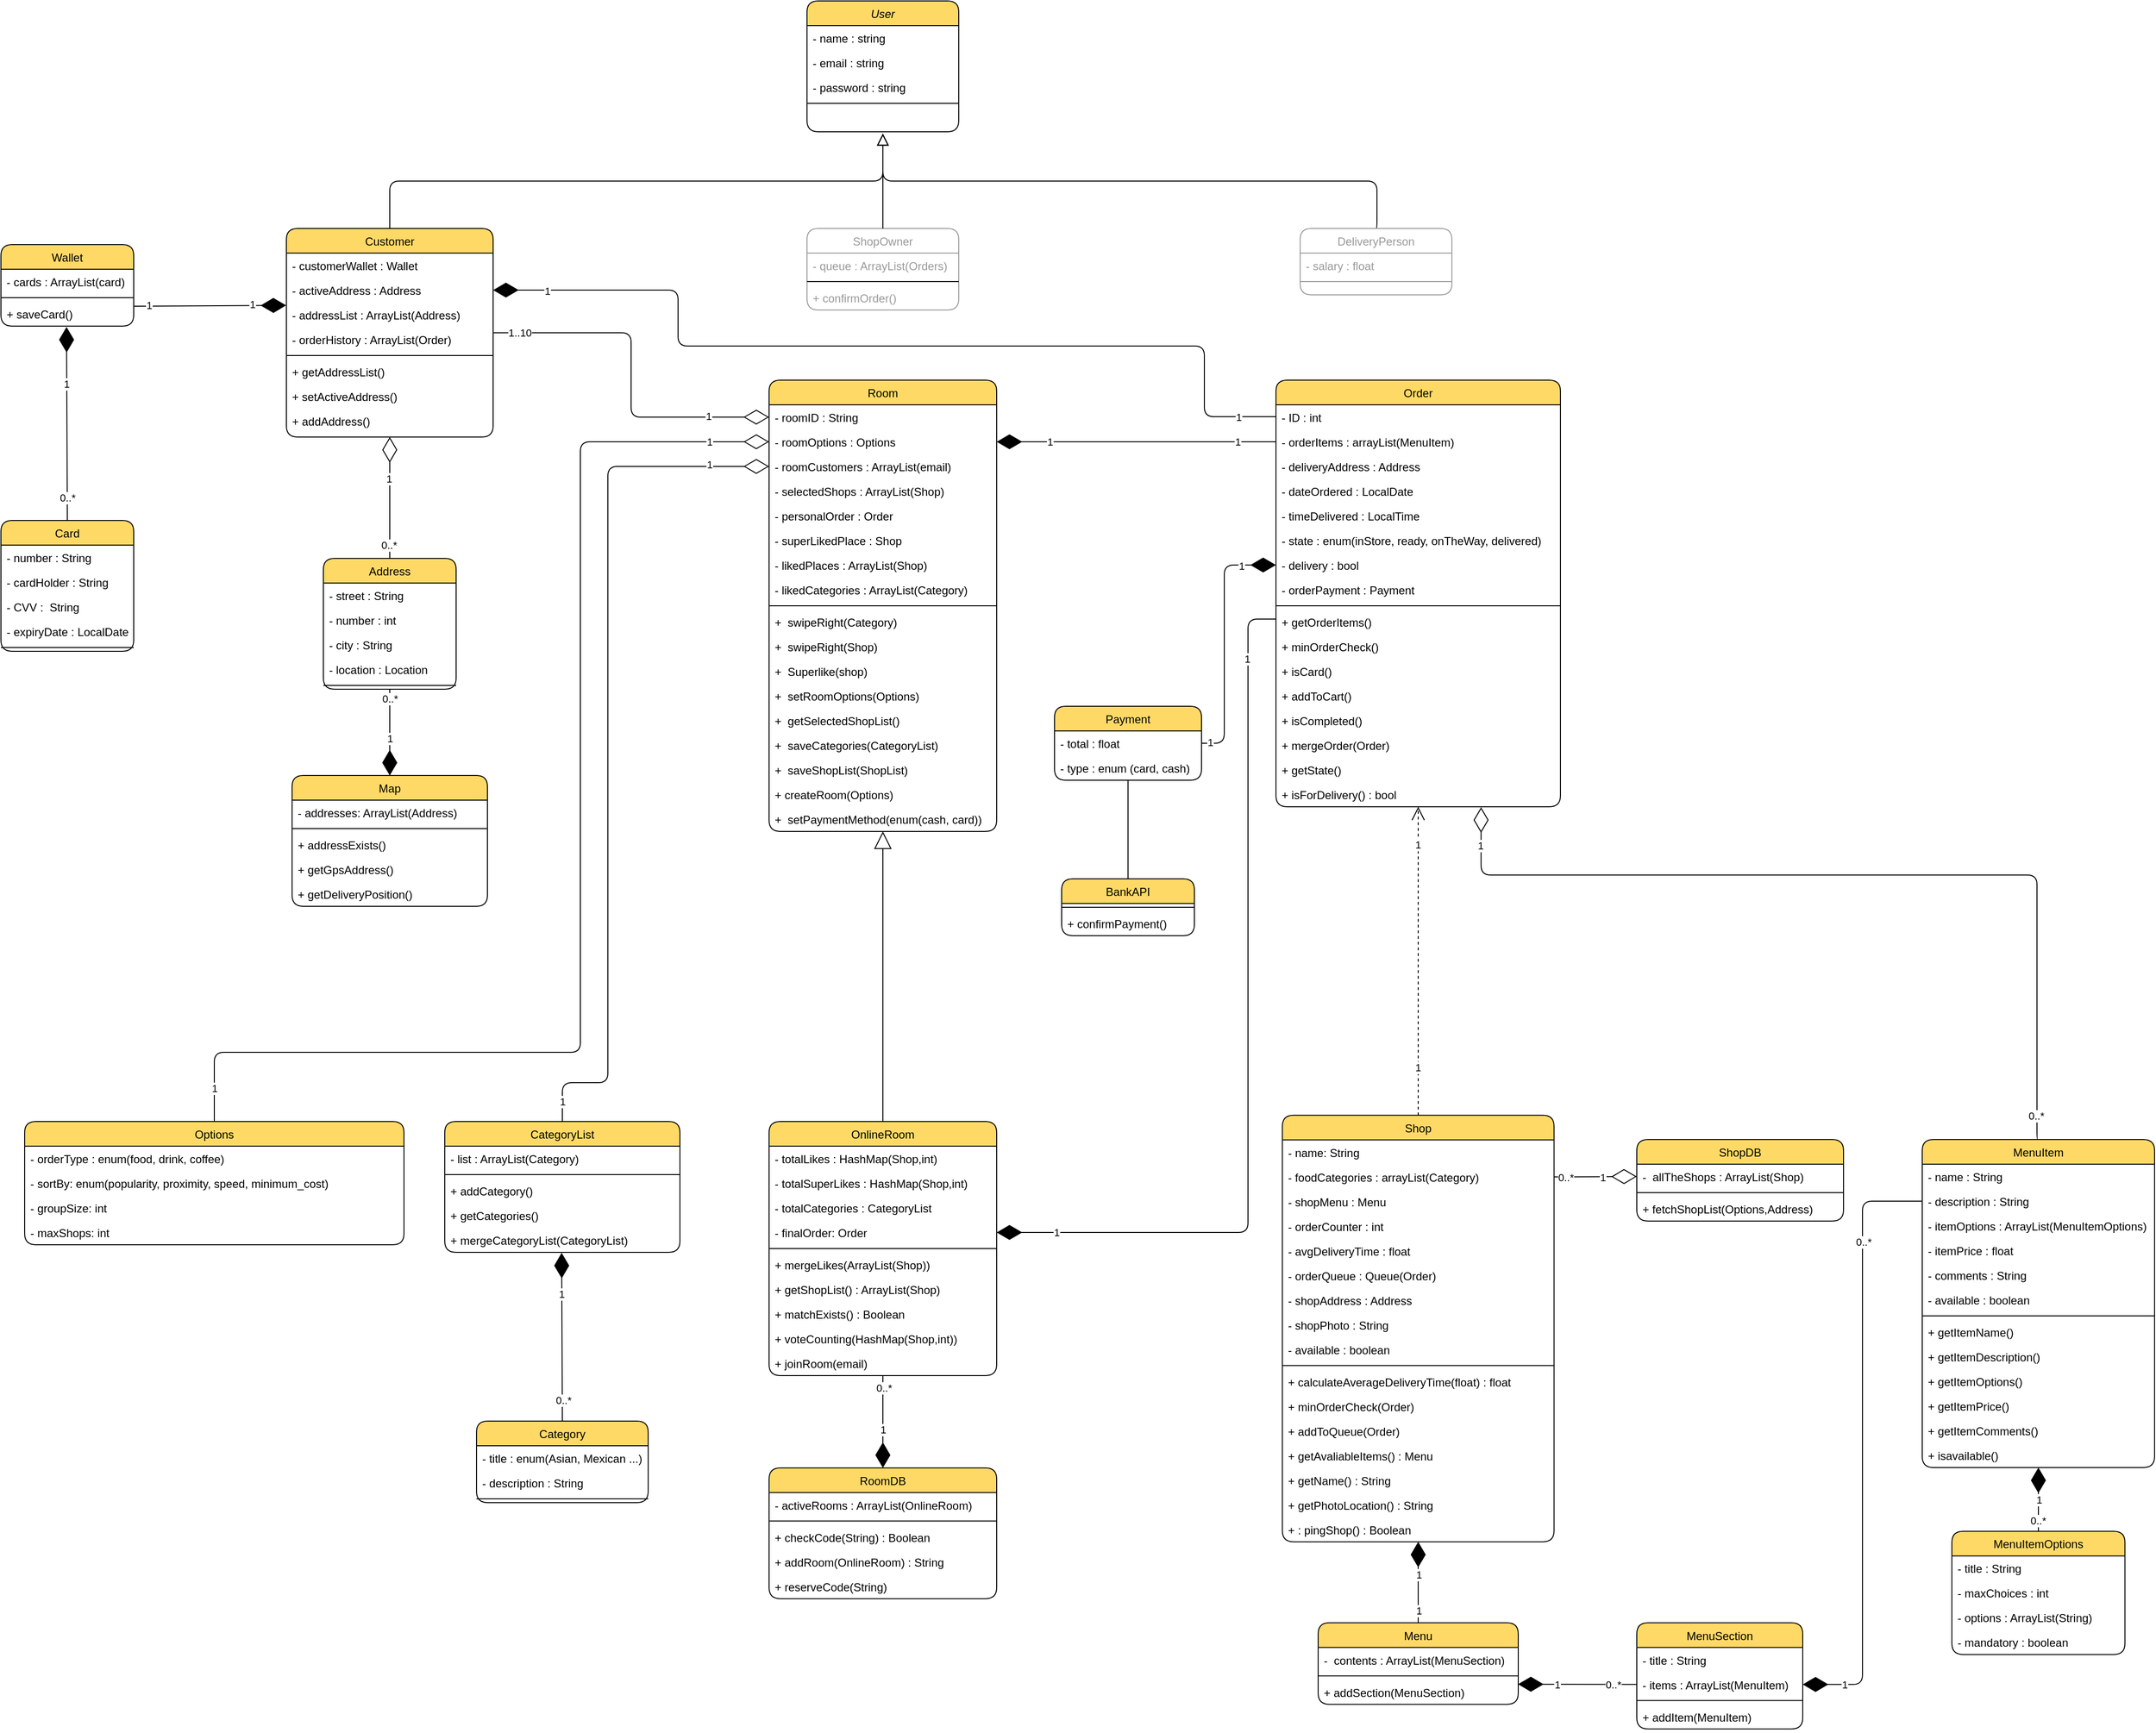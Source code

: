 <mxfile version="19.0.3" type="device"><diagram id="C5RBs43oDa-KdzZeNtuy" name="Page-1"><mxGraphModel dx="1681" dy="626" grid="0" gridSize="10" guides="1" tooltips="1" connect="1" arrows="1" fold="1" page="0" pageScale="1" pageWidth="827" pageHeight="1169" math="0" shadow="0"><root><mxCell id="WIyWlLk6GJQsqaUBKTNV-0"/><mxCell id="WIyWlLk6GJQsqaUBKTNV-1" parent="WIyWlLk6GJQsqaUBKTNV-0"/><mxCell id="zkfFHV4jXpPFQw0GAbJ--0" value="User" style="swimlane;fontStyle=2;align=center;verticalAlign=top;childLayout=stackLayout;horizontal=1;startSize=26;horizontalStack=0;resizeParent=1;resizeLast=0;collapsible=1;marginBottom=0;rounded=1;shadow=0;strokeWidth=1;glass=0;fillColor=#FFD966;" parent="WIyWlLk6GJQsqaUBKTNV-1" vertex="1"><mxGeometry x="340" y="120" width="160" height="138" as="geometry"><mxRectangle x="230" y="140" width="160" height="26" as="alternateBounds"/></mxGeometry></mxCell><mxCell id="zkfFHV4jXpPFQw0GAbJ--1" value="- name : string" style="text;align=left;verticalAlign=top;spacingLeft=4;spacingRight=4;overflow=hidden;rotatable=0;points=[[0,0.5],[1,0.5]];portConstraint=eastwest;" parent="zkfFHV4jXpPFQw0GAbJ--0" vertex="1"><mxGeometry y="26" width="160" height="26" as="geometry"/></mxCell><mxCell id="zkfFHV4jXpPFQw0GAbJ--2" value="- email : string" style="text;align=left;verticalAlign=top;spacingLeft=4;spacingRight=4;overflow=hidden;rotatable=0;points=[[0,0.5],[1,0.5]];portConstraint=eastwest;rounded=0;shadow=0;html=0;" parent="zkfFHV4jXpPFQw0GAbJ--0" vertex="1"><mxGeometry y="52" width="160" height="26" as="geometry"/></mxCell><mxCell id="6uTwye7YIutjXMLBCB_9-4" value="- password : string" style="text;align=left;verticalAlign=top;spacingLeft=4;spacingRight=4;overflow=hidden;rotatable=0;points=[[0,0.5],[1,0.5]];portConstraint=eastwest;rounded=0;shadow=0;html=0;" parent="zkfFHV4jXpPFQw0GAbJ--0" vertex="1"><mxGeometry y="78" width="160" height="26" as="geometry"/></mxCell><mxCell id="zkfFHV4jXpPFQw0GAbJ--4" value="" style="line;html=1;strokeWidth=1;align=left;verticalAlign=middle;spacingTop=-1;spacingLeft=3;spacingRight=3;rotatable=0;labelPosition=right;points=[];portConstraint=eastwest;" parent="zkfFHV4jXpPFQw0GAbJ--0" vertex="1"><mxGeometry y="104" width="160" height="8" as="geometry"/></mxCell><mxCell id="zkfFHV4jXpPFQw0GAbJ--6" value="Customer" style="swimlane;fontStyle=0;align=center;verticalAlign=top;childLayout=stackLayout;horizontal=1;startSize=26;horizontalStack=0;resizeParent=1;resizeLast=0;collapsible=1;marginBottom=0;rounded=1;shadow=0;strokeWidth=1;fillColor=#FFD966;" parent="WIyWlLk6GJQsqaUBKTNV-1" vertex="1"><mxGeometry x="-209" y="360" width="218" height="220" as="geometry"><mxRectangle x="130" y="380" width="160" height="26" as="alternateBounds"/></mxGeometry></mxCell><mxCell id="zkfFHV4jXpPFQw0GAbJ--7" value="- customerWallet : Wallet" style="text;align=left;verticalAlign=top;spacingLeft=4;spacingRight=4;overflow=hidden;rotatable=0;points=[[0,0.5],[1,0.5]];portConstraint=eastwest;" parent="zkfFHV4jXpPFQw0GAbJ--6" vertex="1"><mxGeometry y="26" width="218" height="26" as="geometry"/></mxCell><mxCell id="0e3pbYor6nEv0NbSB9uP-10" value="- activeAddress : Address" style="text;align=left;verticalAlign=top;spacingLeft=4;spacingRight=4;overflow=hidden;rotatable=0;points=[[0,0.5],[1,0.5]];portConstraint=eastwest;" parent="zkfFHV4jXpPFQw0GAbJ--6" vertex="1"><mxGeometry y="52" width="218" height="26" as="geometry"/></mxCell><mxCell id="zkfFHV4jXpPFQw0GAbJ--8" value="- addressList : ArrayList(Address)" style="text;align=left;verticalAlign=top;spacingLeft=4;spacingRight=4;overflow=hidden;rotatable=0;points=[[0,0.5],[1,0.5]];portConstraint=eastwest;rounded=0;shadow=0;html=0;" parent="zkfFHV4jXpPFQw0GAbJ--6" vertex="1"><mxGeometry y="78" width="218" height="26" as="geometry"/></mxCell><mxCell id="0e3pbYor6nEv0NbSB9uP-12" value="- orderHistory : ArrayList(Order)" style="text;align=left;verticalAlign=top;spacingLeft=4;spacingRight=4;overflow=hidden;rotatable=0;points=[[0,0.5],[1,0.5]];portConstraint=eastwest;rounded=0;shadow=0;html=0;" parent="zkfFHV4jXpPFQw0GAbJ--6" vertex="1"><mxGeometry y="104" width="218" height="26" as="geometry"/></mxCell><mxCell id="zkfFHV4jXpPFQw0GAbJ--9" value="" style="line;html=1;strokeWidth=1;align=left;verticalAlign=middle;spacingTop=-1;spacingLeft=3;spacingRight=3;rotatable=0;labelPosition=right;points=[];portConstraint=eastwest;" parent="zkfFHV4jXpPFQw0GAbJ--6" vertex="1"><mxGeometry y="130" width="218" height="8" as="geometry"/></mxCell><mxCell id="auNsShEfTysGfX77yELF-72" value="+ getAddressList()" style="text;strokeColor=none;fillColor=none;align=left;verticalAlign=top;spacingLeft=4;spacingRight=4;overflow=hidden;rotatable=0;points=[[0,0.5],[1,0.5]];portConstraint=eastwest;" parent="zkfFHV4jXpPFQw0GAbJ--6" vertex="1"><mxGeometry y="138" width="218" height="26" as="geometry"/></mxCell><mxCell id="auNsShEfTysGfX77yELF-73" value="+ setActiveAddress()" style="text;strokeColor=none;fillColor=none;align=left;verticalAlign=top;spacingLeft=4;spacingRight=4;overflow=hidden;rotatable=0;points=[[0,0.5],[1,0.5]];portConstraint=eastwest;" parent="zkfFHV4jXpPFQw0GAbJ--6" vertex="1"><mxGeometry y="164" width="218" height="26" as="geometry"/></mxCell><mxCell id="auNsShEfTysGfX77yELF-74" value="+ addAddress()" style="text;strokeColor=none;fillColor=none;align=left;verticalAlign=top;spacingLeft=4;spacingRight=4;overflow=hidden;rotatable=0;points=[[0,0.5],[1,0.5]];portConstraint=eastwest;" parent="zkfFHV4jXpPFQw0GAbJ--6" vertex="1"><mxGeometry y="190" width="218" height="26" as="geometry"/></mxCell><mxCell id="zkfFHV4jXpPFQw0GAbJ--12" value="" style="endArrow=block;endSize=10;endFill=0;shadow=0;strokeWidth=1;rounded=1;edgeStyle=elbowEdgeStyle;elbow=vertical;" parent="WIyWlLk6GJQsqaUBKTNV-1" source="zkfFHV4jXpPFQw0GAbJ--6" edge="1"><mxGeometry width="160" relative="1" as="geometry"><mxPoint x="200" y="203" as="sourcePoint"/><mxPoint x="420" y="260" as="targetPoint"/></mxGeometry></mxCell><mxCell id="zkfFHV4jXpPFQw0GAbJ--13" value="ShopOwner" style="swimlane;fontStyle=0;align=center;verticalAlign=top;childLayout=stackLayout;horizontal=1;startSize=26;horizontalStack=0;resizeParent=1;resizeLast=0;collapsible=1;marginBottom=0;rounded=1;shadow=0;strokeWidth=1;strokeColor=#999999;fontColor=#999999;" parent="WIyWlLk6GJQsqaUBKTNV-1" vertex="1"><mxGeometry x="340" y="360" width="160" height="86" as="geometry"><mxRectangle x="340" y="380" width="170" height="26" as="alternateBounds"/></mxGeometry></mxCell><mxCell id="0e3pbYor6nEv0NbSB9uP-8" value="- queue : ArrayList(Orders)" style="text;strokeColor=none;fillColor=none;align=left;verticalAlign=top;spacingLeft=4;spacingRight=4;overflow=hidden;rotatable=0;points=[[0,0.5],[1,0.5]];portConstraint=eastwest;fontColor=#999999;" parent="zkfFHV4jXpPFQw0GAbJ--13" vertex="1"><mxGeometry y="26" width="160" height="26" as="geometry"/></mxCell><mxCell id="0e3pbYor6nEv0NbSB9uP-7" value="" style="line;strokeWidth=1;fillColor=none;align=left;verticalAlign=middle;spacingTop=-1;spacingLeft=3;spacingRight=3;rotatable=0;labelPosition=right;points=[];portConstraint=eastwest;" parent="zkfFHV4jXpPFQw0GAbJ--13" vertex="1"><mxGeometry y="52" width="160" height="8" as="geometry"/></mxCell><mxCell id="auNsShEfTysGfX77yELF-41" value="+ confirmOrder()" style="text;strokeColor=none;fillColor=none;align=left;verticalAlign=top;spacingLeft=4;spacingRight=4;overflow=hidden;rotatable=0;points=[[0,0.5],[1,0.5]];portConstraint=eastwest;fontColor=#999999;" parent="zkfFHV4jXpPFQw0GAbJ--13" vertex="1"><mxGeometry y="60" width="160" height="26" as="geometry"/></mxCell><mxCell id="zkfFHV4jXpPFQw0GAbJ--16" value="" style="endArrow=block;endSize=10;endFill=0;shadow=0;strokeWidth=1;rounded=0;edgeStyle=elbowEdgeStyle;elbow=vertical;" parent="WIyWlLk6GJQsqaUBKTNV-1" source="zkfFHV4jXpPFQw0GAbJ--13" edge="1"><mxGeometry width="160" relative="1" as="geometry"><mxPoint x="210" y="373" as="sourcePoint"/><mxPoint x="420" y="260" as="targetPoint"/></mxGeometry></mxCell><mxCell id="6uTwye7YIutjXMLBCB_9-3" style="edgeStyle=orthogonalEdgeStyle;rounded=1;orthogonalLoop=1;jettySize=auto;html=1;endArrow=block;endFill=0;endSize=10;exitX=0.5;exitY=0;exitDx=0;exitDy=0;" parent="WIyWlLk6GJQsqaUBKTNV-1" source="6uTwye7YIutjXMLBCB_9-0" edge="1"><mxGeometry relative="1" as="geometry"><mxPoint x="420" y="260" as="targetPoint"/><Array as="points"><mxPoint x="941" y="360"/><mxPoint x="941" y="310"/><mxPoint x="420" y="310"/></Array></mxGeometry></mxCell><mxCell id="6uTwye7YIutjXMLBCB_9-0" value="DeliveryPerson" style="swimlane;fontStyle=0;align=center;verticalAlign=top;childLayout=stackLayout;horizontal=1;startSize=26;horizontalStack=0;resizeParent=1;resizeLast=0;collapsible=1;marginBottom=0;rounded=1;shadow=0;strokeWidth=1;strokeColor=#999999;fontColor=#999999;" parent="WIyWlLk6GJQsqaUBKTNV-1" vertex="1"><mxGeometry x="860" y="360" width="160" height="70" as="geometry"><mxRectangle x="340" y="380" width="170" height="26" as="alternateBounds"/></mxGeometry></mxCell><mxCell id="0e3pbYor6nEv0NbSB9uP-9" value="- salary : float" style="text;strokeColor=none;fillColor=none;align=left;verticalAlign=top;spacingLeft=4;spacingRight=4;overflow=hidden;rotatable=0;points=[[0,0.5],[1,0.5]];portConstraint=eastwest;fontColor=#999999;" parent="6uTwye7YIutjXMLBCB_9-0" vertex="1"><mxGeometry y="26" width="160" height="26" as="geometry"/></mxCell><mxCell id="6uTwye7YIutjXMLBCB_9-2" value="" style="line;html=1;strokeWidth=1;align=left;verticalAlign=middle;spacingTop=-1;spacingLeft=3;spacingRight=3;rotatable=0;labelPosition=right;points=[];portConstraint=eastwest;strokeColor=#999999;fontColor=#999999;" parent="6uTwye7YIutjXMLBCB_9-0" vertex="1"><mxGeometry y="52" width="160" height="8" as="geometry"/></mxCell><mxCell id="6uTwye7YIutjXMLBCB_9-5" value="Room" style="swimlane;fontStyle=0;childLayout=stackLayout;horizontal=1;startSize=26;fillColor=#FFD966;horizontalStack=0;resizeParent=1;resizeParentMax=0;resizeLast=0;collapsible=1;marginBottom=0;rounded=1;" parent="WIyWlLk6GJQsqaUBKTNV-1" vertex="1"><mxGeometry x="300" y="520" width="240" height="476" as="geometry"><mxRectangle x="300" y="520" width="59" height="26" as="alternateBounds"/></mxGeometry></mxCell><mxCell id="6uTwye7YIutjXMLBCB_9-6" value="- roomID : String " style="text;strokeColor=none;fillColor=none;align=left;verticalAlign=top;spacingLeft=4;spacingRight=4;overflow=hidden;rotatable=0;points=[[0,0.5],[1,0.5]];portConstraint=eastwest;" parent="6uTwye7YIutjXMLBCB_9-5" vertex="1"><mxGeometry y="26" width="240" height="26" as="geometry"/></mxCell><mxCell id="6uTwye7YIutjXMLBCB_9-7" value="- roomOptions : Options" style="text;strokeColor=none;fillColor=none;align=left;verticalAlign=top;spacingLeft=4;spacingRight=4;overflow=hidden;rotatable=0;points=[[0,0.5],[1,0.5]];portConstraint=eastwest;" parent="6uTwye7YIutjXMLBCB_9-5" vertex="1"><mxGeometry y="52" width="240" height="26" as="geometry"/></mxCell><mxCell id="auNsShEfTysGfX77yELF-75" value="- roomCustomers : ArrayList(email)" style="text;strokeColor=none;fillColor=none;align=left;verticalAlign=top;spacingLeft=4;spacingRight=4;overflow=hidden;rotatable=0;points=[[0,0.5],[1,0.5]];portConstraint=eastwest;" parent="6uTwye7YIutjXMLBCB_9-5" vertex="1"><mxGeometry y="78" width="240" height="26" as="geometry"/></mxCell><mxCell id="6uTwye7YIutjXMLBCB_9-8" value="- selectedShops : ArrayList(Shop)" style="text;strokeColor=none;fillColor=none;align=left;verticalAlign=top;spacingLeft=4;spacingRight=4;overflow=hidden;rotatable=0;points=[[0,0.5],[1,0.5]];portConstraint=eastwest;" parent="6uTwye7YIutjXMLBCB_9-5" vertex="1"><mxGeometry y="104" width="240" height="26" as="geometry"/></mxCell><mxCell id="qXcgtYNVHNFzpcl_MEbf-4" value="- personalOrder : Order" style="text;strokeColor=none;fillColor=none;align=left;verticalAlign=top;spacingLeft=4;spacingRight=4;overflow=hidden;rotatable=0;points=[[0,0.5],[1,0.5]];portConstraint=eastwest;" parent="6uTwye7YIutjXMLBCB_9-5" vertex="1"><mxGeometry y="130" width="240" height="26" as="geometry"/></mxCell><mxCell id="0e3pbYor6nEv0NbSB9uP-3" value="- superLikedPlace : Shop" style="text;strokeColor=none;fillColor=none;align=left;verticalAlign=top;spacingLeft=4;spacingRight=4;overflow=hidden;rotatable=0;points=[[0,0.5],[1,0.5]];portConstraint=eastwest;" parent="6uTwye7YIutjXMLBCB_9-5" vertex="1"><mxGeometry y="156" width="240" height="26" as="geometry"/></mxCell><mxCell id="0e3pbYor6nEv0NbSB9uP-4" value="- likedPlaces : ArrayList(Shop)" style="text;strokeColor=none;fillColor=none;align=left;verticalAlign=top;spacingLeft=4;spacingRight=4;overflow=hidden;rotatable=0;points=[[0,0.5],[1,0.5]];portConstraint=eastwest;" parent="6uTwye7YIutjXMLBCB_9-5" vertex="1"><mxGeometry y="182" width="240" height="26" as="geometry"/></mxCell><mxCell id="0e3pbYor6nEv0NbSB9uP-1" value="- likedCategories : ArrayList(Category)" style="text;strokeColor=none;fillColor=none;align=left;verticalAlign=top;spacingLeft=4;spacingRight=4;overflow=hidden;rotatable=0;points=[[0,0.5],[1,0.5]];portConstraint=eastwest;" parent="6uTwye7YIutjXMLBCB_9-5" vertex="1"><mxGeometry y="208" width="240" height="26" as="geometry"/></mxCell><mxCell id="auNsShEfTysGfX77yELF-6" value="" style="line;strokeWidth=1;fillColor=none;align=left;verticalAlign=middle;spacingTop=-1;spacingLeft=3;spacingRight=3;rotatable=0;labelPosition=right;points=[];portConstraint=eastwest;fontColor=#999999;" parent="6uTwye7YIutjXMLBCB_9-5" vertex="1"><mxGeometry y="234" width="240" height="8" as="geometry"/></mxCell><mxCell id="auNsShEfTysGfX77yELF-8" value="+  swipeRight(Category)" style="text;strokeColor=none;fillColor=none;align=left;verticalAlign=top;spacingLeft=4;spacingRight=4;overflow=hidden;rotatable=0;points=[[0,0.5],[1,0.5]];portConstraint=eastwest;" parent="6uTwye7YIutjXMLBCB_9-5" vertex="1"><mxGeometry y="242" width="240" height="26" as="geometry"/></mxCell><mxCell id="auNsShEfTysGfX77yELF-22" value="+  swipeRight(Shop)" style="text;strokeColor=none;fillColor=none;align=left;verticalAlign=top;spacingLeft=4;spacingRight=4;overflow=hidden;rotatable=0;points=[[0,0.5],[1,0.5]];portConstraint=eastwest;" parent="6uTwye7YIutjXMLBCB_9-5" vertex="1"><mxGeometry y="268" width="240" height="26" as="geometry"/></mxCell><mxCell id="auNsShEfTysGfX77yELF-26" value="+  Superlike(shop)" style="text;strokeColor=none;fillColor=none;align=left;verticalAlign=top;spacingLeft=4;spacingRight=4;overflow=hidden;rotatable=0;points=[[0,0.5],[1,0.5]];portConstraint=eastwest;" parent="6uTwye7YIutjXMLBCB_9-5" vertex="1"><mxGeometry y="294" width="240" height="26" as="geometry"/></mxCell><mxCell id="auNsShEfTysGfX77yELF-27" value="+  setRoomOptions(Options)" style="text;strokeColor=none;fillColor=none;align=left;verticalAlign=top;spacingLeft=4;spacingRight=4;overflow=hidden;rotatable=0;points=[[0,0.5],[1,0.5]];portConstraint=eastwest;" parent="6uTwye7YIutjXMLBCB_9-5" vertex="1"><mxGeometry y="320" width="240" height="26" as="geometry"/></mxCell><mxCell id="auNsShEfTysGfX77yELF-33" value="+  getSelectedShopList()" style="text;strokeColor=none;fillColor=none;align=left;verticalAlign=top;spacingLeft=4;spacingRight=4;overflow=hidden;rotatable=0;points=[[0,0.5],[1,0.5]];portConstraint=eastwest;" parent="6uTwye7YIutjXMLBCB_9-5" vertex="1"><mxGeometry y="346" width="240" height="26" as="geometry"/></mxCell><mxCell id="auNsShEfTysGfX77yELF-28" value="+  saveCategories(CategoryList)" style="text;strokeColor=none;fillColor=none;align=left;verticalAlign=top;spacingLeft=4;spacingRight=4;overflow=hidden;rotatable=0;points=[[0,0.5],[1,0.5]];portConstraint=eastwest;" parent="6uTwye7YIutjXMLBCB_9-5" vertex="1"><mxGeometry y="372" width="240" height="26" as="geometry"/></mxCell><mxCell id="auNsShEfTysGfX77yELF-29" value="+  saveShopList(ShopList)" style="text;strokeColor=none;fillColor=none;align=left;verticalAlign=top;spacingLeft=4;spacingRight=4;overflow=hidden;rotatable=0;points=[[0,0.5],[1,0.5]];portConstraint=eastwest;" parent="6uTwye7YIutjXMLBCB_9-5" vertex="1"><mxGeometry y="398" width="240" height="26" as="geometry"/></mxCell><mxCell id="6F7GtAUdjhhjuv6vDuZq-4" value="+ createRoom(Options)" style="text;strokeColor=none;fillColor=none;align=left;verticalAlign=top;spacingLeft=4;spacingRight=4;overflow=hidden;rotatable=0;points=[[0,0.5],[1,0.5]];portConstraint=eastwest;" parent="6uTwye7YIutjXMLBCB_9-5" vertex="1"><mxGeometry y="424" width="240" height="26" as="geometry"/></mxCell><mxCell id="auNsShEfTysGfX77yELF-32" value="+  setPaymentMethod(enum(cash, card))" style="text;strokeColor=none;fillColor=none;align=left;verticalAlign=top;spacingLeft=4;spacingRight=4;overflow=hidden;rotatable=0;points=[[0,0.5],[1,0.5]];portConstraint=eastwest;" parent="6uTwye7YIutjXMLBCB_9-5" vertex="1"><mxGeometry y="450" width="240" height="26" as="geometry"/></mxCell><mxCell id="6uTwye7YIutjXMLBCB_9-9" value="RoomDB" style="swimlane;fontStyle=0;childLayout=stackLayout;horizontal=1;startSize=26;fillColor=#FFD966;horizontalStack=0;resizeParent=1;resizeParentMax=0;resizeLast=0;collapsible=1;marginBottom=0;rounded=1;" parent="WIyWlLk6GJQsqaUBKTNV-1" vertex="1"><mxGeometry x="300" y="1667.33" width="240" height="138" as="geometry"/></mxCell><mxCell id="6uTwye7YIutjXMLBCB_9-10" value="- activeRooms : ArrayList(OnlineRoom)" style="text;strokeColor=none;fillColor=none;align=left;verticalAlign=top;spacingLeft=4;spacingRight=4;overflow=hidden;rotatable=0;points=[[0,0.5],[1,0.5]];portConstraint=eastwest;" parent="6uTwye7YIutjXMLBCB_9-9" vertex="1"><mxGeometry y="26" width="240" height="26" as="geometry"/></mxCell><mxCell id="auNsShEfTysGfX77yELF-35" value="" style="line;strokeWidth=1;fillColor=none;align=left;verticalAlign=middle;spacingTop=-1;spacingLeft=3;spacingRight=3;rotatable=0;labelPosition=right;points=[];portConstraint=eastwest;fontColor=#999999;" parent="6uTwye7YIutjXMLBCB_9-9" vertex="1"><mxGeometry y="52" width="240" height="8" as="geometry"/></mxCell><mxCell id="auNsShEfTysGfX77yELF-37" value="+ checkCode(String) : Boolean" style="text;strokeColor=none;fillColor=none;align=left;verticalAlign=top;spacingLeft=4;spacingRight=4;overflow=hidden;rotatable=0;points=[[0,0.5],[1,0.5]];portConstraint=eastwest;" parent="6uTwye7YIutjXMLBCB_9-9" vertex="1"><mxGeometry y="60" width="240" height="26" as="geometry"/></mxCell><mxCell id="6F7GtAUdjhhjuv6vDuZq-3" value="+ addRoom(OnlineRoom) : String" style="text;strokeColor=none;fillColor=none;align=left;verticalAlign=top;spacingLeft=4;spacingRight=4;overflow=hidden;rotatable=0;points=[[0,0.5],[1,0.5]];portConstraint=eastwest;" parent="6uTwye7YIutjXMLBCB_9-9" vertex="1"><mxGeometry y="86" width="240" height="26" as="geometry"/></mxCell><mxCell id="xYT5q-5VHG2iH9oACEnQ-3" value="+ reserveCode(String)" style="text;strokeColor=none;fillColor=none;align=left;verticalAlign=top;spacingLeft=4;spacingRight=4;overflow=hidden;rotatable=0;points=[[0,0.5],[1,0.5]];portConstraint=eastwest;" vertex="1" parent="6uTwye7YIutjXMLBCB_9-9"><mxGeometry y="112" width="240" height="26" as="geometry"/></mxCell><mxCell id="6uTwye7YIutjXMLBCB_9-13" value="Order" style="swimlane;fontStyle=0;childLayout=stackLayout;horizontal=1;startSize=26;fillColor=#FFD966;horizontalStack=0;resizeParent=1;resizeParentMax=0;resizeLast=0;collapsible=1;marginBottom=0;rounded=1;" parent="WIyWlLk6GJQsqaUBKTNV-1" vertex="1"><mxGeometry x="834.5" y="520" width="300" height="450" as="geometry"/></mxCell><mxCell id="0e3pbYor6nEv0NbSB9uP-17" value="- ID : int" style="text;strokeColor=none;fillColor=none;align=left;verticalAlign=top;spacingLeft=4;spacingRight=4;overflow=hidden;rotatable=0;points=[[0,0.5],[1,0.5]];portConstraint=eastwest;" parent="6uTwye7YIutjXMLBCB_9-13" vertex="1"><mxGeometry y="26" width="300" height="26" as="geometry"/></mxCell><mxCell id="6uTwye7YIutjXMLBCB_9-15" value="- orderItems : arrayList(MenuItem)" style="text;strokeColor=none;fillColor=none;align=left;verticalAlign=top;spacingLeft=4;spacingRight=4;overflow=hidden;rotatable=0;points=[[0,0.5],[1,0.5]];portConstraint=eastwest;" parent="6uTwye7YIutjXMLBCB_9-13" vertex="1"><mxGeometry y="52" width="300" height="26" as="geometry"/></mxCell><mxCell id="0e3pbYor6nEv0NbSB9uP-11" value="- deliveryAddress : Address" style="text;strokeColor=none;fillColor=none;align=left;verticalAlign=top;spacingLeft=4;spacingRight=4;overflow=hidden;rotatable=0;points=[[0,0.5],[1,0.5]];portConstraint=eastwest;" parent="6uTwye7YIutjXMLBCB_9-13" vertex="1"><mxGeometry y="78" width="300" height="26" as="geometry"/></mxCell><mxCell id="0e3pbYor6nEv0NbSB9uP-13" value="- dateOrdered : LocalDate" style="text;strokeColor=none;fillColor=none;align=left;verticalAlign=top;spacingLeft=4;spacingRight=4;overflow=hidden;rotatable=0;points=[[0,0.5],[1,0.5]];portConstraint=eastwest;" parent="6uTwye7YIutjXMLBCB_9-13" vertex="1"><mxGeometry y="104" width="300" height="26" as="geometry"/></mxCell><mxCell id="0e3pbYor6nEv0NbSB9uP-14" value="- timeDelivered : LocalTime" style="text;strokeColor=none;fillColor=none;align=left;verticalAlign=top;spacingLeft=4;spacingRight=4;overflow=hidden;rotatable=0;points=[[0,0.5],[1,0.5]];portConstraint=eastwest;" parent="6uTwye7YIutjXMLBCB_9-13" vertex="1"><mxGeometry y="130" width="300" height="26" as="geometry"/></mxCell><mxCell id="0e3pbYor6nEv0NbSB9uP-16" value="- state : enum(inStore, ready, onTheWay, delivered)" style="text;strokeColor=none;fillColor=none;align=left;verticalAlign=top;spacingLeft=4;spacingRight=4;overflow=hidden;rotatable=0;points=[[0,0.5],[1,0.5]];portConstraint=eastwest;" parent="6uTwye7YIutjXMLBCB_9-13" vertex="1"><mxGeometry y="156" width="300" height="26" as="geometry"/></mxCell><mxCell id="oWyIAO8biIaaUr5H1_1a-16" value="- delivery : bool" style="text;strokeColor=none;fillColor=none;align=left;verticalAlign=top;spacingLeft=4;spacingRight=4;overflow=hidden;rotatable=0;points=[[0,0.5],[1,0.5]];portConstraint=eastwest;" parent="6uTwye7YIutjXMLBCB_9-13" vertex="1"><mxGeometry y="182" width="300" height="26" as="geometry"/></mxCell><mxCell id="ANw01xwjzI7bCRZPymCa-14" value="- orderPayment : Payment" style="text;strokeColor=none;fillColor=none;align=left;verticalAlign=top;spacingLeft=4;spacingRight=4;overflow=hidden;rotatable=0;points=[[0,0.5],[1,0.5]];portConstraint=eastwest;" parent="6uTwye7YIutjXMLBCB_9-13" vertex="1"><mxGeometry y="208" width="300" height="26" as="geometry"/></mxCell><mxCell id="auNsShEfTysGfX77yELF-66" value="" style="line;strokeWidth=1;fillColor=none;align=left;verticalAlign=middle;spacingTop=-1;spacingLeft=3;spacingRight=3;rotatable=0;labelPosition=right;points=[];portConstraint=eastwest;fontColor=#999999;" parent="6uTwye7YIutjXMLBCB_9-13" vertex="1"><mxGeometry y="234" width="300" height="8" as="geometry"/></mxCell><mxCell id="6uTwye7YIutjXMLBCB_9-16" value="+ getOrderItems()" style="text;strokeColor=none;fillColor=none;align=left;verticalAlign=top;spacingLeft=4;spacingRight=4;overflow=hidden;rotatable=0;points=[[0,0.5],[1,0.5]];portConstraint=eastwest;" parent="6uTwye7YIutjXMLBCB_9-13" vertex="1"><mxGeometry y="242" width="300" height="26" as="geometry"/></mxCell><mxCell id="auNsShEfTysGfX77yELF-67" value="+ minOrderCheck()" style="text;strokeColor=none;fillColor=none;align=left;verticalAlign=top;spacingLeft=4;spacingRight=4;overflow=hidden;rotatable=0;points=[[0,0.5],[1,0.5]];portConstraint=eastwest;" parent="6uTwye7YIutjXMLBCB_9-13" vertex="1"><mxGeometry y="268" width="300" height="26" as="geometry"/></mxCell><mxCell id="auNsShEfTysGfX77yELF-68" value="+ isCard()" style="text;strokeColor=none;fillColor=none;align=left;verticalAlign=top;spacingLeft=4;spacingRight=4;overflow=hidden;rotatable=0;points=[[0,0.5],[1,0.5]];portConstraint=eastwest;" parent="6uTwye7YIutjXMLBCB_9-13" vertex="1"><mxGeometry y="294" width="300" height="26" as="geometry"/></mxCell><mxCell id="auNsShEfTysGfX77yELF-69" value="+ addToCart()" style="text;strokeColor=none;fillColor=none;align=left;verticalAlign=top;spacingLeft=4;spacingRight=4;overflow=hidden;rotatable=0;points=[[0,0.5],[1,0.5]];portConstraint=eastwest;" parent="6uTwye7YIutjXMLBCB_9-13" vertex="1"><mxGeometry y="320" width="300" height="26" as="geometry"/></mxCell><mxCell id="0e3pbYor6nEv0NbSB9uP-18" value="+ isCompleted()" style="text;strokeColor=none;fillColor=none;align=left;verticalAlign=top;spacingLeft=4;spacingRight=4;overflow=hidden;rotatable=0;points=[[0,0.5],[1,0.5]];portConstraint=eastwest;" parent="6uTwye7YIutjXMLBCB_9-13" vertex="1"><mxGeometry y="346" width="300" height="26" as="geometry"/></mxCell><mxCell id="oWyIAO8biIaaUr5H1_1a-3" value="+ mergeOrder(Order)" style="text;strokeColor=none;fillColor=none;align=left;verticalAlign=top;spacingLeft=4;spacingRight=4;overflow=hidden;rotatable=0;points=[[0,0.5],[1,0.5]];portConstraint=eastwest;" parent="6uTwye7YIutjXMLBCB_9-13" vertex="1"><mxGeometry y="372" width="300" height="26" as="geometry"/></mxCell><mxCell id="6F7GtAUdjhhjuv6vDuZq-5" value="+ getState()&#10;" style="text;strokeColor=none;fillColor=none;align=left;verticalAlign=top;spacingLeft=4;spacingRight=4;overflow=hidden;rotatable=0;points=[[0,0.5],[1,0.5]];portConstraint=eastwest;" parent="6uTwye7YIutjXMLBCB_9-13" vertex="1"><mxGeometry y="398" width="300" height="26" as="geometry"/></mxCell><mxCell id="6F7GtAUdjhhjuv6vDuZq-6" value="+ isForDelivery() : bool&#10;" style="text;strokeColor=none;fillColor=none;align=left;verticalAlign=top;spacingLeft=4;spacingRight=4;overflow=hidden;rotatable=0;points=[[0,0.5],[1,0.5]];portConstraint=eastwest;" parent="6uTwye7YIutjXMLBCB_9-13" vertex="1"><mxGeometry y="424" width="300" height="26" as="geometry"/></mxCell><mxCell id="6uTwye7YIutjXMLBCB_9-17" value="Map" style="swimlane;fontStyle=0;childLayout=stackLayout;horizontal=1;startSize=26;fillColor=#FFD966;horizontalStack=0;resizeParent=1;resizeParentMax=0;resizeLast=0;collapsible=1;marginBottom=0;rounded=1;" parent="WIyWlLk6GJQsqaUBKTNV-1" vertex="1"><mxGeometry x="-203" y="937" width="206" height="138" as="geometry"/></mxCell><mxCell id="6uTwye7YIutjXMLBCB_9-18" value="- addresses: ArrayList(Address)" style="text;strokeColor=none;fillColor=none;align=left;verticalAlign=top;spacingLeft=4;spacingRight=4;overflow=hidden;rotatable=0;points=[[0,0.5],[1,0.5]];portConstraint=eastwest;" parent="6uTwye7YIutjXMLBCB_9-17" vertex="1"><mxGeometry y="26" width="206" height="26" as="geometry"/></mxCell><mxCell id="auNsShEfTysGfX77yELF-45" value="" style="line;strokeWidth=1;fillColor=none;align=left;verticalAlign=middle;spacingTop=-1;spacingLeft=3;spacingRight=3;rotatable=0;labelPosition=right;points=[];portConstraint=eastwest;fontColor=#999999;" parent="6uTwye7YIutjXMLBCB_9-17" vertex="1"><mxGeometry y="52" width="206" height="8" as="geometry"/></mxCell><mxCell id="6uTwye7YIutjXMLBCB_9-20" value="+ addressExists()" style="text;strokeColor=none;fillColor=none;align=left;verticalAlign=top;spacingLeft=4;spacingRight=4;overflow=hidden;rotatable=0;points=[[0,0.5],[1,0.5]];portConstraint=eastwest;" parent="6uTwye7YIutjXMLBCB_9-17" vertex="1"><mxGeometry y="60" width="206" height="26" as="geometry"/></mxCell><mxCell id="auNsShEfTysGfX77yELF-46" value="+ getGpsAddress()" style="text;strokeColor=none;fillColor=none;align=left;verticalAlign=top;spacingLeft=4;spacingRight=4;overflow=hidden;rotatable=0;points=[[0,0.5],[1,0.5]];portConstraint=eastwest;" parent="6uTwye7YIutjXMLBCB_9-17" vertex="1"><mxGeometry y="86" width="206" height="26" as="geometry"/></mxCell><mxCell id="auNsShEfTysGfX77yELF-47" value="+ getDeliveryPosition()" style="text;strokeColor=none;fillColor=none;align=left;verticalAlign=top;spacingLeft=4;spacingRight=4;overflow=hidden;rotatable=0;points=[[0,0.5],[1,0.5]];portConstraint=eastwest;" parent="6uTwye7YIutjXMLBCB_9-17" vertex="1"><mxGeometry y="112" width="206" height="26" as="geometry"/></mxCell><mxCell id="6uTwye7YIutjXMLBCB_9-21" value="CategoryList" style="swimlane;fontStyle=0;childLayout=stackLayout;horizontal=1;startSize=26;fillColor=#FFD966;horizontalStack=0;resizeParent=1;resizeParentMax=0;resizeLast=0;collapsible=1;marginBottom=0;rounded=1;" parent="WIyWlLk6GJQsqaUBKTNV-1" vertex="1"><mxGeometry x="-42" y="1302" width="248" height="138" as="geometry"/></mxCell><mxCell id="6uTwye7YIutjXMLBCB_9-22" value="- list : ArrayList(Category)" style="text;strokeColor=none;fillColor=none;align=left;verticalAlign=top;spacingLeft=4;spacingRight=4;overflow=hidden;rotatable=0;points=[[0,0.5],[1,0.5]];portConstraint=eastwest;" parent="6uTwye7YIutjXMLBCB_9-21" vertex="1"><mxGeometry y="26" width="248" height="26" as="geometry"/></mxCell><mxCell id="auNsShEfTysGfX77yELF-39" value="" style="line;strokeWidth=1;fillColor=none;align=left;verticalAlign=middle;spacingTop=-1;spacingLeft=3;spacingRight=3;rotatable=0;labelPosition=right;points=[];portConstraint=eastwest;fontColor=#999999;" parent="6uTwye7YIutjXMLBCB_9-21" vertex="1"><mxGeometry y="52" width="248" height="8" as="geometry"/></mxCell><mxCell id="oWyIAO8biIaaUr5H1_1a-17" value="+ addCategory()" style="text;strokeColor=none;fillColor=none;align=left;verticalAlign=top;spacingLeft=4;spacingRight=4;overflow=hidden;rotatable=0;points=[[0,0.5],[1,0.5]];portConstraint=eastwest;" parent="6uTwye7YIutjXMLBCB_9-21" vertex="1"><mxGeometry y="60" width="248" height="26" as="geometry"/></mxCell><mxCell id="6uTwye7YIutjXMLBCB_9-24" value="+ getCategories()" style="text;strokeColor=none;fillColor=none;align=left;verticalAlign=top;spacingLeft=4;spacingRight=4;overflow=hidden;rotatable=0;points=[[0,0.5],[1,0.5]];portConstraint=eastwest;" parent="6uTwye7YIutjXMLBCB_9-21" vertex="1"><mxGeometry y="86" width="248" height="26" as="geometry"/></mxCell><mxCell id="oWyIAO8biIaaUr5H1_1a-2" value="+ mergeCategoryList(CategoryList)" style="text;strokeColor=none;fillColor=none;align=left;verticalAlign=top;spacingLeft=4;spacingRight=4;overflow=hidden;rotatable=0;points=[[0,0.5],[1,0.5]];portConstraint=eastwest;" parent="6uTwye7YIutjXMLBCB_9-21" vertex="1"><mxGeometry y="112" width="248" height="26" as="geometry"/></mxCell><mxCell id="6uTwye7YIutjXMLBCB_9-29" value="Shop" style="swimlane;fontStyle=0;childLayout=stackLayout;horizontal=1;startSize=26;fillColor=#FFD966;horizontalStack=0;resizeParent=1;resizeParentMax=0;resizeLast=0;collapsible=1;marginBottom=0;rounded=1;" parent="WIyWlLk6GJQsqaUBKTNV-1" vertex="1"><mxGeometry x="841.25" y="1295.33" width="286.5" height="450" as="geometry"/></mxCell><mxCell id="6uTwye7YIutjXMLBCB_9-30" value="- name: String" style="text;strokeColor=none;fillColor=none;align=left;verticalAlign=top;spacingLeft=4;spacingRight=4;overflow=hidden;rotatable=0;points=[[0,0.5],[1,0.5]];portConstraint=eastwest;" parent="6uTwye7YIutjXMLBCB_9-29" vertex="1"><mxGeometry y="26" width="286.5" height="26" as="geometry"/></mxCell><mxCell id="6uTwye7YIutjXMLBCB_9-31" value="- foodCategories : arrayList(Category)" style="text;strokeColor=none;fillColor=none;align=left;verticalAlign=top;spacingLeft=4;spacingRight=4;overflow=hidden;rotatable=0;points=[[0,0.5],[1,0.5]];portConstraint=eastwest;" parent="6uTwye7YIutjXMLBCB_9-29" vertex="1"><mxGeometry y="52" width="286.5" height="26" as="geometry"/></mxCell><mxCell id="qXcgtYNVHNFzpcl_MEbf-11" value="- shopMenu : Menu" style="text;strokeColor=none;fillColor=none;align=left;verticalAlign=top;spacingLeft=4;spacingRight=4;overflow=hidden;rotatable=0;points=[[0,0.5],[1,0.5]];portConstraint=eastwest;" parent="6uTwye7YIutjXMLBCB_9-29" vertex="1"><mxGeometry y="78" width="286.5" height="26" as="geometry"/></mxCell><mxCell id="qXcgtYNVHNFzpcl_MEbf-12" value="- orderCounter : int" style="text;strokeColor=none;fillColor=none;align=left;verticalAlign=top;spacingLeft=4;spacingRight=4;overflow=hidden;rotatable=0;points=[[0,0.5],[1,0.5]];portConstraint=eastwest;" parent="6uTwye7YIutjXMLBCB_9-29" vertex="1"><mxGeometry y="104" width="286.5" height="26" as="geometry"/></mxCell><mxCell id="oWyIAO8biIaaUr5H1_1a-11" value="- avgDeliveryTime : float" style="text;strokeColor=none;fillColor=none;align=left;verticalAlign=top;spacingLeft=4;spacingRight=4;overflow=hidden;rotatable=0;points=[[0,0.5],[1,0.5]];portConstraint=eastwest;" parent="6uTwye7YIutjXMLBCB_9-29" vertex="1"><mxGeometry y="130" width="286.5" height="26" as="geometry"/></mxCell><mxCell id="oWyIAO8biIaaUr5H1_1a-13" value="- orderQueue : Queue(Order)" style="text;strokeColor=none;fillColor=none;align=left;verticalAlign=top;spacingLeft=4;spacingRight=4;overflow=hidden;rotatable=0;points=[[0,0.5],[1,0.5]];portConstraint=eastwest;" parent="6uTwye7YIutjXMLBCB_9-29" vertex="1"><mxGeometry y="156" width="286.5" height="26" as="geometry"/></mxCell><mxCell id="ANw01xwjzI7bCRZPymCa-4" value="- shopAddress : Address" style="text;strokeColor=none;fillColor=none;align=left;verticalAlign=top;spacingLeft=4;spacingRight=4;overflow=hidden;rotatable=0;points=[[0,0.5],[1,0.5]];portConstraint=eastwest;" parent="6uTwye7YIutjXMLBCB_9-29" vertex="1"><mxGeometry y="182" width="286.5" height="26" as="geometry"/></mxCell><mxCell id="xYT5q-5VHG2iH9oACEnQ-0" value="- shopPhoto : String" style="text;strokeColor=none;fillColor=none;align=left;verticalAlign=top;spacingLeft=4;spacingRight=4;overflow=hidden;rotatable=0;points=[[0,0.5],[1,0.5]];portConstraint=eastwest;" vertex="1" parent="6uTwye7YIutjXMLBCB_9-29"><mxGeometry y="208" width="286.5" height="26" as="geometry"/></mxCell><mxCell id="oWyIAO8biIaaUr5H1_1a-20" value="- available : boolean" style="text;strokeColor=none;fillColor=none;align=left;verticalAlign=top;spacingLeft=4;spacingRight=4;overflow=hidden;rotatable=0;points=[[0,0.5],[1,0.5]];portConstraint=eastwest;" parent="6uTwye7YIutjXMLBCB_9-29" vertex="1"><mxGeometry y="234" width="286.5" height="26" as="geometry"/></mxCell><mxCell id="auNsShEfTysGfX77yELF-34" value="" style="line;strokeWidth=1;fillColor=none;align=left;verticalAlign=middle;spacingTop=-1;spacingLeft=3;spacingRight=3;rotatable=0;labelPosition=right;points=[];portConstraint=eastwest;fontColor=#999999;" parent="6uTwye7YIutjXMLBCB_9-29" vertex="1"><mxGeometry y="260" width="286.5" height="8" as="geometry"/></mxCell><mxCell id="qXcgtYNVHNFzpcl_MEbf-13" value="+ calculateAverageDeliveryTime(float) : float" style="text;strokeColor=none;fillColor=none;align=left;verticalAlign=top;spacingLeft=4;spacingRight=4;overflow=hidden;rotatable=0;points=[[0,0.5],[1,0.5]];portConstraint=eastwest;" parent="6uTwye7YIutjXMLBCB_9-29" vertex="1"><mxGeometry y="268" width="286.5" height="26" as="geometry"/></mxCell><mxCell id="oWyIAO8biIaaUr5H1_1a-12" value="+ minOrderCheck(Order)" style="text;strokeColor=none;fillColor=none;align=left;verticalAlign=top;spacingLeft=4;spacingRight=4;overflow=hidden;rotatable=0;points=[[0,0.5],[1,0.5]];portConstraint=eastwest;" parent="6uTwye7YIutjXMLBCB_9-29" vertex="1"><mxGeometry y="294" width="286.5" height="26" as="geometry"/></mxCell><mxCell id="oWyIAO8biIaaUr5H1_1a-19" value="+ addToQueue(Order)" style="text;strokeColor=none;fillColor=none;align=left;verticalAlign=top;spacingLeft=4;spacingRight=4;overflow=hidden;rotatable=0;points=[[0,0.5],[1,0.5]];portConstraint=eastwest;" parent="6uTwye7YIutjXMLBCB_9-29" vertex="1"><mxGeometry y="320" width="286.5" height="26" as="geometry"/></mxCell><mxCell id="6uTwye7YIutjXMLBCB_9-32" value="+ getAvaliableItems() : Menu" style="text;strokeColor=none;fillColor=none;align=left;verticalAlign=top;spacingLeft=4;spacingRight=4;overflow=hidden;rotatable=0;points=[[0,0.5],[1,0.5]];portConstraint=eastwest;" parent="6uTwye7YIutjXMLBCB_9-29" vertex="1"><mxGeometry y="346" width="286.5" height="26" as="geometry"/></mxCell><mxCell id="xYT5q-5VHG2iH9oACEnQ-1" value="+ getName() : String" style="text;strokeColor=none;fillColor=none;align=left;verticalAlign=top;spacingLeft=4;spacingRight=4;overflow=hidden;rotatable=0;points=[[0,0.5],[1,0.5]];portConstraint=eastwest;" vertex="1" parent="6uTwye7YIutjXMLBCB_9-29"><mxGeometry y="372" width="286.5" height="26" as="geometry"/></mxCell><mxCell id="xYT5q-5VHG2iH9oACEnQ-2" value="+ getPhotoLocation() : String" style="text;strokeColor=none;fillColor=none;align=left;verticalAlign=top;spacingLeft=4;spacingRight=4;overflow=hidden;rotatable=0;points=[[0,0.5],[1,0.5]];portConstraint=eastwest;" vertex="1" parent="6uTwye7YIutjXMLBCB_9-29"><mxGeometry y="398" width="286.5" height="26" as="geometry"/></mxCell><mxCell id="auNsShEfTysGfX77yELF-70" value="+ : pingShop() : Boolean" style="text;strokeColor=none;fillColor=none;align=left;verticalAlign=top;spacingLeft=4;spacingRight=4;overflow=hidden;rotatable=0;points=[[0,0.5],[1,0.5]];portConstraint=eastwest;" parent="6uTwye7YIutjXMLBCB_9-29" vertex="1"><mxGeometry y="424" width="286.5" height="26" as="geometry"/></mxCell><mxCell id="6uTwye7YIutjXMLBCB_9-33" value="Address" style="swimlane;fontStyle=0;childLayout=stackLayout;horizontal=1;startSize=26;fillColor=#FFD966;horizontalStack=0;resizeParent=1;resizeParentMax=0;resizeLast=0;collapsible=1;marginBottom=0;rounded=1;" parent="WIyWlLk6GJQsqaUBKTNV-1" vertex="1"><mxGeometry x="-170" y="708" width="140" height="138" as="geometry"/></mxCell><mxCell id="6uTwye7YIutjXMLBCB_9-34" value="- street : String" style="text;strokeColor=none;fillColor=none;align=left;verticalAlign=top;spacingLeft=4;spacingRight=4;overflow=hidden;rotatable=0;points=[[0,0.5],[1,0.5]];portConstraint=eastwest;" parent="6uTwye7YIutjXMLBCB_9-33" vertex="1"><mxGeometry y="26" width="140" height="26" as="geometry"/></mxCell><mxCell id="6uTwye7YIutjXMLBCB_9-35" value="- number : int" style="text;strokeColor=none;fillColor=none;align=left;verticalAlign=top;spacingLeft=4;spacingRight=4;overflow=hidden;rotatable=0;points=[[0,0.5],[1,0.5]];portConstraint=eastwest;" parent="6uTwye7YIutjXMLBCB_9-33" vertex="1"><mxGeometry y="52" width="140" height="26" as="geometry"/></mxCell><mxCell id="6uTwye7YIutjXMLBCB_9-36" value="- city : String" style="text;strokeColor=none;fillColor=none;align=left;verticalAlign=top;spacingLeft=4;spacingRight=4;overflow=hidden;rotatable=0;points=[[0,0.5],[1,0.5]];portConstraint=eastwest;" parent="6uTwye7YIutjXMLBCB_9-33" vertex="1"><mxGeometry y="78" width="140" height="26" as="geometry"/></mxCell><mxCell id="oWyIAO8biIaaUr5H1_1a-14" value="- location : Location" style="text;strokeColor=none;fillColor=none;align=left;verticalAlign=top;spacingLeft=4;spacingRight=4;overflow=hidden;rotatable=0;points=[[0,0.5],[1,0.5]];portConstraint=eastwest;" parent="6uTwye7YIutjXMLBCB_9-33" vertex="1"><mxGeometry y="104" width="140" height="26" as="geometry"/></mxCell><mxCell id="0e3pbYor6nEv0NbSB9uP-6" value="" style="line;strokeWidth=1;fillColor=none;align=left;verticalAlign=middle;spacingTop=-1;spacingLeft=3;spacingRight=3;rotatable=0;labelPosition=right;points=[];portConstraint=eastwest;" parent="6uTwye7YIutjXMLBCB_9-33" vertex="1"><mxGeometry y="130" width="140" height="8" as="geometry"/></mxCell><mxCell id="6uTwye7YIutjXMLBCB_9-37" value="Payment" style="swimlane;fontStyle=0;childLayout=stackLayout;horizontal=1;startSize=26;fillColor=#FFD966;horizontalStack=0;resizeParent=1;resizeParentMax=0;resizeLast=0;collapsible=1;marginBottom=0;rounded=1;" parent="WIyWlLk6GJQsqaUBKTNV-1" vertex="1"><mxGeometry x="601" y="864" width="155" height="78" as="geometry"/></mxCell><mxCell id="6uTwye7YIutjXMLBCB_9-38" value="- total : float&#10;" style="text;strokeColor=none;fillColor=none;align=left;verticalAlign=top;spacingLeft=4;spacingRight=4;overflow=hidden;rotatable=0;points=[[0,0.5],[1,0.5]];portConstraint=eastwest;" parent="6uTwye7YIutjXMLBCB_9-37" vertex="1"><mxGeometry y="26" width="155" height="26" as="geometry"/></mxCell><mxCell id="oWyIAO8biIaaUr5H1_1a-15" value="- type : enum (card, cash)&#10;" style="text;strokeColor=none;fillColor=none;align=left;verticalAlign=top;spacingLeft=4;spacingRight=4;overflow=hidden;rotatable=0;points=[[0,0.5],[1,0.5]];portConstraint=eastwest;" parent="6uTwye7YIutjXMLBCB_9-37" vertex="1"><mxGeometry y="52" width="155" height="26" as="geometry"/></mxCell><mxCell id="6uTwye7YIutjXMLBCB_9-41" value="Card" style="swimlane;fontStyle=0;childLayout=stackLayout;horizontal=1;startSize=26;fillColor=#FFD966;horizontalStack=0;resizeParent=1;resizeParentMax=0;resizeLast=0;collapsible=1;marginBottom=0;rounded=1;" parent="WIyWlLk6GJQsqaUBKTNV-1" vertex="1"><mxGeometry x="-510" y="668" width="140" height="138" as="geometry"/></mxCell><mxCell id="6uTwye7YIutjXMLBCB_9-42" value="- number : String" style="text;strokeColor=none;fillColor=none;align=left;verticalAlign=top;spacingLeft=4;spacingRight=4;overflow=hidden;rotatable=0;points=[[0,0.5],[1,0.5]];portConstraint=eastwest;" parent="6uTwye7YIutjXMLBCB_9-41" vertex="1"><mxGeometry y="26" width="140" height="26" as="geometry"/></mxCell><mxCell id="6uTwye7YIutjXMLBCB_9-43" value="- cardHolder : String" style="text;strokeColor=none;fillColor=none;align=left;verticalAlign=top;spacingLeft=4;spacingRight=4;overflow=hidden;rotatable=0;points=[[0,0.5],[1,0.5]];portConstraint=eastwest;" parent="6uTwye7YIutjXMLBCB_9-41" vertex="1"><mxGeometry y="52" width="140" height="26" as="geometry"/></mxCell><mxCell id="6uTwye7YIutjXMLBCB_9-44" value="- CVV :  String" style="text;strokeColor=none;fillColor=none;align=left;verticalAlign=top;spacingLeft=4;spacingRight=4;overflow=hidden;rotatable=0;points=[[0,0.5],[1,0.5]];portConstraint=eastwest;" parent="6uTwye7YIutjXMLBCB_9-41" vertex="1"><mxGeometry y="78" width="140" height="26" as="geometry"/></mxCell><mxCell id="oWyIAO8biIaaUr5H1_1a-0" value="- expiryDate : LocalDate" style="text;strokeColor=none;fillColor=none;align=left;verticalAlign=top;spacingLeft=4;spacingRight=4;overflow=hidden;rotatable=0;points=[[0,0.5],[1,0.5]];portConstraint=eastwest;" parent="6uTwye7YIutjXMLBCB_9-41" vertex="1"><mxGeometry y="104" width="140" height="26" as="geometry"/></mxCell><mxCell id="0e3pbYor6nEv0NbSB9uP-5" value="" style="line;strokeWidth=1;fillColor=none;align=left;verticalAlign=middle;spacingTop=-1;spacingLeft=3;spacingRight=3;rotatable=0;labelPosition=right;points=[];portConstraint=eastwest;" parent="6uTwye7YIutjXMLBCB_9-41" vertex="1"><mxGeometry y="130" width="140" height="8" as="geometry"/></mxCell><mxCell id="6uTwye7YIutjXMLBCB_9-45" value="Wallet" style="swimlane;fontStyle=0;childLayout=stackLayout;horizontal=1;startSize=26;fillColor=#FFD966;horizontalStack=0;resizeParent=1;resizeParentMax=0;resizeLast=0;collapsible=1;marginBottom=0;rounded=1;" parent="WIyWlLk6GJQsqaUBKTNV-1" vertex="1"><mxGeometry x="-510" y="377" width="140" height="86" as="geometry"/></mxCell><mxCell id="6uTwye7YIutjXMLBCB_9-46" value="- cards : ArrayList(card)" style="text;strokeColor=none;fillColor=none;align=left;verticalAlign=top;spacingLeft=4;spacingRight=4;overflow=hidden;rotatable=0;points=[[0,0.5],[1,0.5]];portConstraint=eastwest;" parent="6uTwye7YIutjXMLBCB_9-45" vertex="1"><mxGeometry y="26" width="140" height="26" as="geometry"/></mxCell><mxCell id="auNsShEfTysGfX77yELF-71" value="" style="line;html=1;strokeWidth=1;align=left;verticalAlign=middle;spacingTop=-1;spacingLeft=3;spacingRight=3;rotatable=0;labelPosition=right;points=[];portConstraint=eastwest;" parent="6uTwye7YIutjXMLBCB_9-45" vertex="1"><mxGeometry y="52" width="140" height="8" as="geometry"/></mxCell><mxCell id="6uTwye7YIutjXMLBCB_9-48" value="+ saveCard()" style="text;strokeColor=none;fillColor=none;align=left;verticalAlign=top;spacingLeft=4;spacingRight=4;overflow=hidden;rotatable=0;points=[[0,0.5],[1,0.5]];portConstraint=eastwest;" parent="6uTwye7YIutjXMLBCB_9-45" vertex="1"><mxGeometry y="60" width="140" height="26" as="geometry"/></mxCell><mxCell id="6uTwye7YIutjXMLBCB_9-49" value="Menu" style="swimlane;fontStyle=0;childLayout=stackLayout;horizontal=1;startSize=26;fillColor=#FFD966;horizontalStack=0;resizeParent=1;resizeParentMax=0;resizeLast=0;collapsible=1;marginBottom=0;rounded=1;" parent="WIyWlLk6GJQsqaUBKTNV-1" vertex="1"><mxGeometry x="879" y="1830.76" width="211" height="86" as="geometry"/></mxCell><mxCell id="6uTwye7YIutjXMLBCB_9-50" value="-  contents : ArrayList(MenuSection)" style="text;strokeColor=none;fillColor=none;align=left;verticalAlign=top;spacingLeft=4;spacingRight=4;overflow=hidden;rotatable=0;points=[[0,0.5],[1,0.5]];portConstraint=eastwest;" parent="6uTwye7YIutjXMLBCB_9-49" vertex="1"><mxGeometry y="26" width="211" height="26" as="geometry"/></mxCell><mxCell id="0e3pbYor6nEv0NbSB9uP-19" value="" style="line;strokeWidth=1;fillColor=none;align=left;verticalAlign=middle;spacingTop=-1;spacingLeft=3;spacingRight=3;rotatable=0;labelPosition=right;points=[];portConstraint=eastwest;" parent="6uTwye7YIutjXMLBCB_9-49" vertex="1"><mxGeometry y="52" width="211" height="8" as="geometry"/></mxCell><mxCell id="0e3pbYor6nEv0NbSB9uP-24" value="+ addSection(MenuSection) " style="text;strokeColor=none;fillColor=none;align=left;verticalAlign=top;spacingLeft=4;spacingRight=4;overflow=hidden;rotatable=0;points=[[0,0.5],[1,0.5]];portConstraint=eastwest;" parent="6uTwye7YIutjXMLBCB_9-49" vertex="1"><mxGeometry y="60" width="211" height="26" as="geometry"/></mxCell><mxCell id="6uTwye7YIutjXMLBCB_9-53" value="MenuItem" style="swimlane;fontStyle=0;childLayout=stackLayout;horizontal=1;startSize=26;fillColor=#FFD966;horizontalStack=0;resizeParent=1;resizeParentMax=0;resizeLast=0;collapsible=1;marginBottom=0;rounded=1;" parent="WIyWlLk6GJQsqaUBKTNV-1" vertex="1"><mxGeometry x="1516" y="1321.0" width="245" height="346" as="geometry"/></mxCell><mxCell id="6uTwye7YIutjXMLBCB_9-54" value="- name : String" style="text;strokeColor=none;fillColor=none;align=left;verticalAlign=top;spacingLeft=4;spacingRight=4;overflow=hidden;rotatable=0;points=[[0,0.5],[1,0.5]];portConstraint=eastwest;" parent="6uTwye7YIutjXMLBCB_9-53" vertex="1"><mxGeometry y="26" width="245" height="26" as="geometry"/></mxCell><mxCell id="6uTwye7YIutjXMLBCB_9-55" value="- description : String" style="text;strokeColor=none;fillColor=none;align=left;verticalAlign=top;spacingLeft=4;spacingRight=4;overflow=hidden;rotatable=0;points=[[0,0.5],[1,0.5]];portConstraint=eastwest;" parent="6uTwye7YIutjXMLBCB_9-53" vertex="1"><mxGeometry y="52" width="245" height="26" as="geometry"/></mxCell><mxCell id="oWyIAO8biIaaUr5H1_1a-24" value="- itemOptions : ArrayList(MenuItemOptions)" style="text;strokeColor=none;fillColor=none;align=left;verticalAlign=top;spacingLeft=4;spacingRight=4;overflow=hidden;rotatable=0;points=[[0,0.5],[1,0.5]];portConstraint=eastwest;" parent="6uTwye7YIutjXMLBCB_9-53" vertex="1"><mxGeometry y="78" width="245" height="26" as="geometry"/></mxCell><mxCell id="ANw01xwjzI7bCRZPymCa-15" value="- itemPrice : float" style="text;strokeColor=none;fillColor=none;align=left;verticalAlign=top;spacingLeft=4;spacingRight=4;overflow=hidden;rotatable=0;points=[[0,0.5],[1,0.5]];portConstraint=eastwest;" parent="6uTwye7YIutjXMLBCB_9-53" vertex="1"><mxGeometry y="104" width="245" height="26" as="geometry"/></mxCell><mxCell id="oWyIAO8biIaaUr5H1_1a-35" value="- comments : String" style="text;strokeColor=none;fillColor=none;align=left;verticalAlign=top;spacingLeft=4;spacingRight=4;overflow=hidden;rotatable=0;points=[[0,0.5],[1,0.5]];portConstraint=eastwest;" parent="6uTwye7YIutjXMLBCB_9-53" vertex="1"><mxGeometry y="130" width="245" height="26" as="geometry"/></mxCell><mxCell id="ANw01xwjzI7bCRZPymCa-18" value="- available : boolean" style="text;strokeColor=none;fillColor=none;align=left;verticalAlign=top;spacingLeft=4;spacingRight=4;overflow=hidden;rotatable=0;points=[[0,0.5],[1,0.5]];portConstraint=eastwest;" parent="6uTwye7YIutjXMLBCB_9-53" vertex="1"><mxGeometry y="156" width="245" height="26" as="geometry"/></mxCell><mxCell id="6F7GtAUdjhhjuv6vDuZq-1" value="" style="line;strokeWidth=1;fillColor=none;align=left;verticalAlign=middle;spacingTop=-1;spacingLeft=3;spacingRight=3;rotatable=0;labelPosition=right;points=[];portConstraint=eastwest;" parent="6uTwye7YIutjXMLBCB_9-53" vertex="1"><mxGeometry y="182" width="245" height="8" as="geometry"/></mxCell><mxCell id="6F7GtAUdjhhjuv6vDuZq-2" value="+ getItemName()" style="text;strokeColor=none;fillColor=none;align=left;verticalAlign=top;spacingLeft=4;spacingRight=4;overflow=hidden;rotatable=0;points=[[0,0.5],[1,0.5]];portConstraint=eastwest;" parent="6uTwye7YIutjXMLBCB_9-53" vertex="1"><mxGeometry y="190" width="245" height="26" as="geometry"/></mxCell><mxCell id="Et9HhPO75EoMGnzP4Zml-0" value="+ getItemDescription()" style="text;strokeColor=none;fillColor=none;align=left;verticalAlign=top;spacingLeft=4;spacingRight=4;overflow=hidden;rotatable=0;points=[[0,0.5],[1,0.5]];portConstraint=eastwest;" parent="6uTwye7YIutjXMLBCB_9-53" vertex="1"><mxGeometry y="216" width="245" height="26" as="geometry"/></mxCell><mxCell id="Et9HhPO75EoMGnzP4Zml-1" value="+ getItemOptions()" style="text;strokeColor=none;fillColor=none;align=left;verticalAlign=top;spacingLeft=4;spacingRight=4;overflow=hidden;rotatable=0;points=[[0,0.5],[1,0.5]];portConstraint=eastwest;" parent="6uTwye7YIutjXMLBCB_9-53" vertex="1"><mxGeometry y="242" width="245" height="26" as="geometry"/></mxCell><mxCell id="ANw01xwjzI7bCRZPymCa-16" value="+ getItemPrice()" style="text;strokeColor=none;fillColor=none;align=left;verticalAlign=top;spacingLeft=4;spacingRight=4;overflow=hidden;rotatable=0;points=[[0,0.5],[1,0.5]];portConstraint=eastwest;" parent="6uTwye7YIutjXMLBCB_9-53" vertex="1"><mxGeometry y="268" width="245" height="26" as="geometry"/></mxCell><mxCell id="Et9HhPO75EoMGnzP4Zml-2" value="+ getItemComments()" style="text;strokeColor=none;fillColor=none;align=left;verticalAlign=top;spacingLeft=4;spacingRight=4;overflow=hidden;rotatable=0;points=[[0,0.5],[1,0.5]];portConstraint=eastwest;" parent="6uTwye7YIutjXMLBCB_9-53" vertex="1"><mxGeometry y="294" width="245" height="26" as="geometry"/></mxCell><mxCell id="ANw01xwjzI7bCRZPymCa-19" value="+ isavailable()" style="text;strokeColor=none;fillColor=none;align=left;verticalAlign=top;spacingLeft=4;spacingRight=4;overflow=hidden;rotatable=0;points=[[0,0.5],[1,0.5]];portConstraint=eastwest;" parent="6uTwye7YIutjXMLBCB_9-53" vertex="1"><mxGeometry y="320" width="245" height="26" as="geometry"/></mxCell><mxCell id="auNsShEfTysGfX77yELF-13" style="edgeStyle=orthogonalEdgeStyle;rounded=1;orthogonalLoop=1;jettySize=auto;html=1;fontColor=#000000;endArrow=none;endFill=0;entryX=0.5;entryY=1;entryDx=0;entryDy=0;" parent="WIyWlLk6GJQsqaUBKTNV-1" source="6uTwye7YIutjXMLBCB_9-57" target="6uTwye7YIutjXMLBCB_9-37" edge="1"><mxGeometry relative="1" as="geometry"><mxPoint x="696" y="766" as="targetPoint"/></mxGeometry></mxCell><mxCell id="6uTwye7YIutjXMLBCB_9-57" value="BankAPI" style="swimlane;fontStyle=0;childLayout=stackLayout;horizontal=1;startSize=26;fillColor=#FFD966;horizontalStack=0;resizeParent=1;resizeParentMax=0;resizeLast=0;collapsible=1;marginBottom=0;rounded=1;" parent="WIyWlLk6GJQsqaUBKTNV-1" vertex="1"><mxGeometry x="608.5" y="1046" width="140" height="60" as="geometry"/></mxCell><mxCell id="auNsShEfTysGfX77yELF-42" value="" style="line;strokeWidth=1;fillColor=none;align=left;verticalAlign=middle;spacingTop=-1;spacingLeft=3;spacingRight=3;rotatable=0;labelPosition=right;points=[];portConstraint=eastwest;fontColor=#999999;" parent="6uTwye7YIutjXMLBCB_9-57" vertex="1"><mxGeometry y="26" width="140" height="8" as="geometry"/></mxCell><mxCell id="6uTwye7YIutjXMLBCB_9-60" value="+ confirmPayment()" style="text;strokeColor=none;fillColor=none;align=left;verticalAlign=top;spacingLeft=4;spacingRight=4;overflow=hidden;rotatable=0;points=[[0,0.5],[1,0.5]];portConstraint=eastwest;" parent="6uTwye7YIutjXMLBCB_9-57" vertex="1"><mxGeometry y="34" width="140" height="26" as="geometry"/></mxCell><mxCell id="6uTwye7YIutjXMLBCB_9-61" value="" style="endArrow=diamondThin;endFill=1;endSize=24;html=1;rounded=0;exitX=1;exitY=0.5;exitDx=0;exitDy=0;entryX=-0.001;entryY=0.118;entryDx=0;entryDy=0;entryPerimeter=0;" parent="WIyWlLk6GJQsqaUBKTNV-1" target="zkfFHV4jXpPFQw0GAbJ--8" edge="1"><mxGeometry width="160" relative="1" as="geometry"><mxPoint x="-370" y="442" as="sourcePoint"/><mxPoint x="-210" y="430" as="targetPoint"/></mxGeometry></mxCell><mxCell id="6uTwye7YIutjXMLBCB_9-63" value="1" style="edgeLabel;html=1;align=center;verticalAlign=middle;resizable=0;points=[];" parent="6uTwye7YIutjXMLBCB_9-61" vertex="1" connectable="0"><mxGeometry x="0.553" y="2" relative="1" as="geometry"><mxPoint as="offset"/></mxGeometry></mxCell><mxCell id="6uTwye7YIutjXMLBCB_9-64" value="1" style="edgeLabel;html=1;align=center;verticalAlign=middle;resizable=0;points=[];" parent="6uTwye7YIutjXMLBCB_9-61" vertex="1" connectable="0"><mxGeometry x="-0.809" y="1" relative="1" as="geometry"><mxPoint as="offset"/></mxGeometry></mxCell><mxCell id="6uTwye7YIutjXMLBCB_9-65" value="" style="endArrow=diamondThin;endFill=1;endSize=24;html=1;rounded=0;entryX=0.494;entryY=1.033;entryDx=0;entryDy=0;exitX=0.5;exitY=0;exitDx=0;exitDy=0;entryPerimeter=0;" parent="WIyWlLk6GJQsqaUBKTNV-1" source="6uTwye7YIutjXMLBCB_9-41" target="6uTwye7YIutjXMLBCB_9-48" edge="1"><mxGeometry width="160" relative="1" as="geometry"><mxPoint x="-620" y="442" as="sourcePoint"/><mxPoint x="-540" y="440" as="targetPoint"/></mxGeometry></mxCell><mxCell id="6uTwye7YIutjXMLBCB_9-66" value="1" style="edgeLabel;html=1;align=center;verticalAlign=middle;resizable=0;points=[];" parent="6uTwye7YIutjXMLBCB_9-65" vertex="1" connectable="0"><mxGeometry x="0.412" y="1" relative="1" as="geometry"><mxPoint as="offset"/></mxGeometry></mxCell><mxCell id="6uTwye7YIutjXMLBCB_9-67" value="0..*" style="edgeLabel;html=1;align=center;verticalAlign=middle;resizable=0;points=[];" parent="6uTwye7YIutjXMLBCB_9-65" vertex="1" connectable="0"><mxGeometry x="-0.76" relative="1" as="geometry"><mxPoint as="offset"/></mxGeometry></mxCell><mxCell id="6uTwye7YIutjXMLBCB_9-71" value="" style="endArrow=diamondThin;endFill=0;endSize=24;html=1;rounded=0;entryX=0.5;entryY=1;entryDx=0;entryDy=0;exitX=0.5;exitY=0;exitDx=0;exitDy=0;" parent="WIyWlLk6GJQsqaUBKTNV-1" source="6uTwye7YIutjXMLBCB_9-33" target="zkfFHV4jXpPFQw0GAbJ--6" edge="1"><mxGeometry width="160" relative="1" as="geometry"><mxPoint x="-100" y="657" as="sourcePoint"/><mxPoint x="-100.436" y="602.234" as="targetPoint"/></mxGeometry></mxCell><mxCell id="6uTwye7YIutjXMLBCB_9-72" value="1" style="edgeLabel;html=1;align=center;verticalAlign=middle;resizable=0;points=[];" parent="6uTwye7YIutjXMLBCB_9-71" vertex="1" connectable="0"><mxGeometry x="0.553" y="2" relative="1" as="geometry"><mxPoint x="1" y="15" as="offset"/></mxGeometry></mxCell><mxCell id="6uTwye7YIutjXMLBCB_9-73" value="0..*" style="edgeLabel;html=1;align=center;verticalAlign=middle;resizable=0;points=[];" parent="6uTwye7YIutjXMLBCB_9-71" vertex="1" connectable="0"><mxGeometry x="-0.809" y="1" relative="1" as="geometry"><mxPoint y="-2" as="offset"/></mxGeometry></mxCell><mxCell id="6uTwye7YIutjXMLBCB_9-74" value="" style="endArrow=diamondThin;endFill=0;endSize=24;html=1;rounded=1;edgeStyle=elbowEdgeStyle;entryX=0;entryY=0.5;entryDx=0;entryDy=0;exitX=1;exitY=0.5;exitDx=0;exitDy=0;" parent="WIyWlLk6GJQsqaUBKTNV-1" source="zkfFHV4jXpPFQw0GAbJ--6" target="6uTwye7YIutjXMLBCB_9-6" edge="1"><mxGeometry width="160" relative="1" as="geometry"><mxPoint x="-7" y="446" as="sourcePoint"/><mxPoint x="350" y="584" as="targetPoint"/></mxGeometry></mxCell><mxCell id="6uTwye7YIutjXMLBCB_9-75" value="1..10" style="edgeLabel;html=1;align=center;verticalAlign=middle;resizable=0;points=[];" parent="6uTwye7YIutjXMLBCB_9-74" vertex="1" connectable="0"><mxGeometry x="0.629" y="4" relative="1" as="geometry"><mxPoint x="-193" y="-85" as="offset"/></mxGeometry></mxCell><mxCell id="6uTwye7YIutjXMLBCB_9-76" value="1" style="edgeLabel;html=1;align=center;verticalAlign=middle;resizable=0;points=[];" parent="6uTwye7YIutjXMLBCB_9-74" vertex="1" connectable="0"><mxGeometry x="0.695" y="2" relative="1" as="geometry"><mxPoint x="-6" y="1" as="offset"/></mxGeometry></mxCell><mxCell id="6uTwye7YIutjXMLBCB_9-81" value="" style="endArrow=diamondThin;endFill=1;endSize=24;html=1;rounded=1;entryX=1;entryY=0.5;entryDx=0;entryDy=0;exitX=0;exitY=0.5;exitDx=0;exitDy=0;edgeStyle=orthogonalEdgeStyle;" parent="WIyWlLk6GJQsqaUBKTNV-1" source="6uTwye7YIutjXMLBCB_9-15" target="6uTwye7YIutjXMLBCB_9-7" edge="1"><mxGeometry width="160" relative="1" as="geometry"><mxPoint x="834.5" y="557" as="sourcePoint"/><mxPoint x="660" y="669.76" as="targetPoint"/><Array as="points"/></mxGeometry></mxCell><mxCell id="6uTwye7YIutjXMLBCB_9-82" value="1" style="edgeLabel;html=1;align=center;verticalAlign=middle;resizable=0;points=[];" parent="6uTwye7YIutjXMLBCB_9-81" vertex="1" connectable="0"><mxGeometry x="0.382" y="1" relative="1" as="geometry"><mxPoint x="-35" y="-1" as="offset"/></mxGeometry></mxCell><mxCell id="6uTwye7YIutjXMLBCB_9-83" value="1" style="edgeLabel;html=1;align=center;verticalAlign=middle;resizable=0;points=[];" parent="6uTwye7YIutjXMLBCB_9-81" vertex="1" connectable="0"><mxGeometry x="-0.724" relative="1" as="geometry"><mxPoint as="offset"/></mxGeometry></mxCell><mxCell id="6uTwye7YIutjXMLBCB_9-86" value="" style="endArrow=open;endSize=12;dashed=1;html=1;rounded=0;exitX=0.5;exitY=0;exitDx=0;exitDy=0;entryX=0.5;entryY=1;entryDx=0;entryDy=0;" parent="WIyWlLk6GJQsqaUBKTNV-1" source="6uTwye7YIutjXMLBCB_9-29" target="6uTwye7YIutjXMLBCB_9-13" edge="1"><mxGeometry width="160" relative="1" as="geometry"><mxPoint x="870" y="640" as="sourcePoint"/><mxPoint x="1030" y="640" as="targetPoint"/></mxGeometry></mxCell><mxCell id="6uTwye7YIutjXMLBCB_9-87" value="1" style="edgeLabel;html=1;align=center;verticalAlign=middle;resizable=0;points=[];" parent="6uTwye7YIutjXMLBCB_9-86" vertex="1" connectable="0"><mxGeometry x="-0.671" y="-1" relative="1" as="geometry"><mxPoint x="-2" y="3" as="offset"/></mxGeometry></mxCell><mxCell id="6uTwye7YIutjXMLBCB_9-88" value="1" style="edgeLabel;html=1;align=center;verticalAlign=middle;resizable=0;points=[];" parent="6uTwye7YIutjXMLBCB_9-86" vertex="1" connectable="0"><mxGeometry x="0.466" y="-2" relative="1" as="geometry"><mxPoint x="-3" y="-47" as="offset"/></mxGeometry></mxCell><mxCell id="6uTwye7YIutjXMLBCB_9-89" value="" style="endArrow=diamondThin;endFill=0;endSize=24;html=1;rounded=0;exitX=1;exitY=0.5;exitDx=0;exitDy=0;entryX=0;entryY=0.5;entryDx=0;entryDy=0;edgeStyle=orthogonalEdgeStyle;" parent="WIyWlLk6GJQsqaUBKTNV-1" source="6uTwye7YIutjXMLBCB_9-31" target="6uTwye7YIutjXMLBCB_9-26" edge="1"><mxGeometry width="160" relative="1" as="geometry"><mxPoint x="995" y="1507.33" as="sourcePoint"/><mxPoint x="1214" y="1491" as="targetPoint"/></mxGeometry></mxCell><mxCell id="6uTwye7YIutjXMLBCB_9-90" value="1" style="edgeLabel;html=1;align=center;verticalAlign=middle;resizable=0;points=[];" parent="6uTwye7YIutjXMLBCB_9-89" vertex="1" connectable="0"><mxGeometry x="0.357" y="1" relative="1" as="geometry"><mxPoint x="-8" y="2" as="offset"/></mxGeometry></mxCell><mxCell id="6uTwye7YIutjXMLBCB_9-91" value="0..*" style="edgeLabel;html=1;align=center;verticalAlign=middle;resizable=0;points=[];" parent="6uTwye7YIutjXMLBCB_9-89" vertex="1" connectable="0"><mxGeometry x="-0.722" relative="1" as="geometry"><mxPoint as="offset"/></mxGeometry></mxCell><mxCell id="6uTwye7YIutjXMLBCB_9-98" value="" style="endArrow=diamondThin;endFill=1;endSize=24;html=1;rounded=0;exitX=0.5;exitY=0;exitDx=0;exitDy=0;entryX=0.5;entryY=1;entryDx=0;entryDy=0;" parent="WIyWlLk6GJQsqaUBKTNV-1" source="6uTwye7YIutjXMLBCB_9-49" target="6uTwye7YIutjXMLBCB_9-29" edge="1"><mxGeometry width="160" relative="1" as="geometry"><mxPoint x="979.5" y="1676.33" as="sourcePoint"/><mxPoint x="980.5" y="1603.33" as="targetPoint"/></mxGeometry></mxCell><mxCell id="6uTwye7YIutjXMLBCB_9-99" value="1" style="edgeLabel;html=1;align=center;verticalAlign=middle;resizable=0;points=[];" parent="6uTwye7YIutjXMLBCB_9-98" vertex="1" connectable="0"><mxGeometry x="0.442" y="-1" relative="1" as="geometry"><mxPoint x="-1" y="10" as="offset"/></mxGeometry></mxCell><mxCell id="6uTwye7YIutjXMLBCB_9-100" value="1" style="edgeLabel;html=1;align=center;verticalAlign=middle;resizable=0;points=[];" parent="6uTwye7YIutjXMLBCB_9-98" vertex="1" connectable="0"><mxGeometry x="-0.694" y="-1" relative="1" as="geometry"><mxPoint x="-1" as="offset"/></mxGeometry></mxCell><mxCell id="6uTwye7YIutjXMLBCB_9-101" value="" style="endArrow=diamondThin;endFill=1;endSize=24;html=1;rounded=0;entryX=0.999;entryY=0.184;entryDx=0;entryDy=0;exitX=0;exitY=0.5;exitDx=0;exitDy=0;entryPerimeter=0;" parent="WIyWlLk6GJQsqaUBKTNV-1" source="6uTwye7YIutjXMLBCB_9-106" target="0e3pbYor6nEv0NbSB9uP-24" edge="1"><mxGeometry width="160" relative="1" as="geometry"><mxPoint x="1105" y="1940.76" as="sourcePoint"/><mxPoint x="1090" y="1955.76" as="targetPoint"/></mxGeometry></mxCell><mxCell id="6uTwye7YIutjXMLBCB_9-102" value="1" style="edgeLabel;html=1;align=center;verticalAlign=middle;resizable=0;points=[];" parent="6uTwye7YIutjXMLBCB_9-101" vertex="1" connectable="0"><mxGeometry x="0.271" relative="1" as="geometry"><mxPoint x="-5" as="offset"/></mxGeometry></mxCell><mxCell id="6uTwye7YIutjXMLBCB_9-103" value="0..*" style="edgeLabel;html=1;align=center;verticalAlign=middle;resizable=0;points=[];" parent="6uTwye7YIutjXMLBCB_9-101" vertex="1" connectable="0"><mxGeometry x="-0.666" relative="1" as="geometry"><mxPoint x="-4" as="offset"/></mxGeometry></mxCell><mxCell id="6uTwye7YIutjXMLBCB_9-104" value="MenuSection" style="swimlane;fontStyle=0;childLayout=stackLayout;horizontal=1;startSize=26;fillColor=#FFD966;horizontalStack=0;resizeParent=1;resizeParentMax=0;resizeLast=0;collapsible=1;marginBottom=0;rounded=1;" parent="WIyWlLk6GJQsqaUBKTNV-1" vertex="1"><mxGeometry x="1215" y="1830.76" width="175" height="112" as="geometry"/></mxCell><mxCell id="6uTwye7YIutjXMLBCB_9-105" value="- title : String" style="text;strokeColor=none;fillColor=none;align=left;verticalAlign=top;spacingLeft=4;spacingRight=4;overflow=hidden;rotatable=0;points=[[0,0.5],[1,0.5]];portConstraint=eastwest;" parent="6uTwye7YIutjXMLBCB_9-104" vertex="1"><mxGeometry y="26" width="175" height="26" as="geometry"/></mxCell><mxCell id="6uTwye7YIutjXMLBCB_9-106" value="- items : ArrayList(MenuItem)" style="text;strokeColor=none;fillColor=none;align=left;verticalAlign=top;spacingLeft=4;spacingRight=4;overflow=hidden;rotatable=0;points=[[0,0.5],[1,0.5]];portConstraint=eastwest;" parent="6uTwye7YIutjXMLBCB_9-104" vertex="1"><mxGeometry y="52" width="175" height="26" as="geometry"/></mxCell><mxCell id="0e3pbYor6nEv0NbSB9uP-20" value="" style="line;strokeWidth=1;fillColor=none;align=left;verticalAlign=middle;spacingTop=-1;spacingLeft=3;spacingRight=3;rotatable=0;labelPosition=right;points=[];portConstraint=eastwest;" parent="6uTwye7YIutjXMLBCB_9-104" vertex="1"><mxGeometry y="78" width="175" height="8" as="geometry"/></mxCell><mxCell id="0e3pbYor6nEv0NbSB9uP-26" value="+ addItem(MenuItem) " style="text;strokeColor=none;fillColor=none;align=left;verticalAlign=top;spacingLeft=4;spacingRight=4;overflow=hidden;rotatable=0;points=[[0,0.5],[1,0.5]];portConstraint=eastwest;" parent="6uTwye7YIutjXMLBCB_9-104" vertex="1"><mxGeometry y="86" width="175" height="26" as="geometry"/></mxCell><mxCell id="6uTwye7YIutjXMLBCB_9-108" value="" style="endArrow=diamondThin;endFill=1;endSize=24;html=1;rounded=1;entryX=1;entryY=0.5;entryDx=0;entryDy=0;exitX=0;exitY=0.5;exitDx=0;exitDy=0;edgeStyle=orthogonalEdgeStyle;" parent="WIyWlLk6GJQsqaUBKTNV-1" source="6uTwye7YIutjXMLBCB_9-55" target="6uTwye7YIutjXMLBCB_9-106" edge="1"><mxGeometry width="160" relative="1" as="geometry"><mxPoint x="1495" y="1950.76" as="sourcePoint"/><mxPoint x="1385" y="1950.76" as="targetPoint"/></mxGeometry></mxCell><mxCell id="6uTwye7YIutjXMLBCB_9-109" value="1" style="edgeLabel;html=1;align=center;verticalAlign=middle;resizable=0;points=[];" parent="6uTwye7YIutjXMLBCB_9-108" vertex="1" connectable="0"><mxGeometry x="0.271" relative="1" as="geometry"><mxPoint x="-19" y="169" as="offset"/></mxGeometry></mxCell><mxCell id="6uTwye7YIutjXMLBCB_9-110" value="0..*" style="edgeLabel;html=1;align=center;verticalAlign=middle;resizable=0;points=[];" parent="6uTwye7YIutjXMLBCB_9-108" vertex="1" connectable="0"><mxGeometry x="-0.666" relative="1" as="geometry"><mxPoint x="1" as="offset"/></mxGeometry></mxCell><mxCell id="auNsShEfTysGfX77yELF-9" value="Options" style="swimlane;fontStyle=0;childLayout=stackLayout;horizontal=1;startSize=26;fillColor=#FFD966;horizontalStack=0;resizeParent=1;resizeParentMax=0;resizeLast=0;collapsible=1;marginBottom=0;rounded=1;" parent="WIyWlLk6GJQsqaUBKTNV-1" vertex="1"><mxGeometry x="-485" y="1302" width="400" height="130" as="geometry"/></mxCell><mxCell id="auNsShEfTysGfX77yELF-10" value="- orderType : enum(food, drink, coffee)" style="text;strokeColor=none;fillColor=none;align=left;verticalAlign=top;spacingLeft=4;spacingRight=4;overflow=hidden;rotatable=0;points=[[0,0.5],[1,0.5]];portConstraint=eastwest;" parent="auNsShEfTysGfX77yELF-9" vertex="1"><mxGeometry y="26" width="400" height="26" as="geometry"/></mxCell><mxCell id="auNsShEfTysGfX77yELF-11" value="- sortBy: enum(popularity, proximity, speed, minimum_cost)" style="text;strokeColor=none;fillColor=none;align=left;verticalAlign=top;spacingLeft=4;spacingRight=4;overflow=hidden;rotatable=0;points=[[0,0.5],[1,0.5]];portConstraint=eastwest;" parent="auNsShEfTysGfX77yELF-9" vertex="1"><mxGeometry y="52" width="400" height="26" as="geometry"/></mxCell><mxCell id="auNsShEfTysGfX77yELF-12" value="- groupSize: int" style="text;strokeColor=none;fillColor=none;align=left;verticalAlign=top;spacingLeft=4;spacingRight=4;overflow=hidden;rotatable=0;points=[[0,0.5],[1,0.5]];portConstraint=eastwest;" parent="auNsShEfTysGfX77yELF-9" vertex="1"><mxGeometry y="78" width="400" height="26" as="geometry"/></mxCell><mxCell id="oWyIAO8biIaaUr5H1_1a-4" value="- maxShops: int" style="text;strokeColor=none;fillColor=none;align=left;verticalAlign=top;spacingLeft=4;spacingRight=4;overflow=hidden;rotatable=0;points=[[0,0.5],[1,0.5]];portConstraint=eastwest;" parent="auNsShEfTysGfX77yELF-9" vertex="1"><mxGeometry y="104" width="400" height="26" as="geometry"/></mxCell><mxCell id="auNsShEfTysGfX77yELF-16" value="" style="endArrow=diamondThin;endFill=0;endSize=24;html=1;rounded=1;exitX=0.5;exitY=0;exitDx=0;exitDy=0;edgeStyle=orthogonalEdgeStyle;entryX=0;entryY=0.5;entryDx=0;entryDy=0;" parent="WIyWlLk6GJQsqaUBKTNV-1" source="auNsShEfTysGfX77yELF-9" target="6uTwye7YIutjXMLBCB_9-7" edge="1"><mxGeometry width="160" relative="1" as="geometry"><mxPoint x="85" y="809" as="sourcePoint"/><mxPoint x="225" y="588" as="targetPoint"/><Array as="points"><mxPoint x="-285" y="1229"/><mxPoint x="101" y="1229"/><mxPoint x="101" y="585"/></Array></mxGeometry></mxCell><mxCell id="auNsShEfTysGfX77yELF-18" value="1" style="edgeLabel;html=1;align=center;verticalAlign=middle;resizable=0;points=[];" parent="auNsShEfTysGfX77yELF-16" vertex="1" connectable="0"><mxGeometry x="0.695" y="2" relative="1" as="geometry"><mxPoint x="135" y="2" as="offset"/></mxGeometry></mxCell><mxCell id="auNsShEfTysGfX77yELF-19" value="1" style="edgeLabel;html=1;align=center;verticalAlign=middle;resizable=0;points=[];" parent="auNsShEfTysGfX77yELF-16" vertex="1" connectable="0"><mxGeometry x="-0.817" relative="1" as="geometry"><mxPoint x="-46" y="38" as="offset"/></mxGeometry></mxCell><mxCell id="auNsShEfTysGfX77yELF-63" value="" style="endArrow=diamondThin;endFill=0;endSize=24;html=1;rounded=1;exitX=0.5;exitY=0;exitDx=0;exitDy=0;edgeStyle=orthogonalEdgeStyle;entryX=0.721;entryY=1.018;entryDx=0;entryDy=0;entryPerimeter=0;" parent="WIyWlLk6GJQsqaUBKTNV-1" source="6uTwye7YIutjXMLBCB_9-53" target="6F7GtAUdjhhjuv6vDuZq-6" edge="1"><mxGeometry width="160" relative="1" as="geometry"><mxPoint x="1540" y="1332" as="sourcePoint"/><mxPoint x="1051" y="948" as="targetPoint"/><Array as="points"><mxPoint x="1637" y="1042"/><mxPoint x="1051" y="1042"/></Array></mxGeometry></mxCell><mxCell id="auNsShEfTysGfX77yELF-64" value="1" style="edgeLabel;html=1;align=center;verticalAlign=middle;resizable=0;points=[];" parent="auNsShEfTysGfX77yELF-63" vertex="1" connectable="0"><mxGeometry x="0.357" y="1" relative="1" as="geometry"><mxPoint x="-231" y="-32" as="offset"/></mxGeometry></mxCell><mxCell id="auNsShEfTysGfX77yELF-65" value="0..*" style="edgeLabel;html=1;align=center;verticalAlign=middle;resizable=0;points=[];" parent="auNsShEfTysGfX77yELF-63" vertex="1" connectable="0"><mxGeometry x="-0.722" relative="1" as="geometry"><mxPoint x="-1" y="104" as="offset"/></mxGeometry></mxCell><mxCell id="qXcgtYNVHNFzpcl_MEbf-6" value="" style="endArrow=diamondThin;endFill=1;endSize=24;html=1;rounded=1;exitX=0;exitY=0.5;exitDx=0;exitDy=0;edgeStyle=orthogonalEdgeStyle;entryX=1;entryY=0.5;entryDx=0;entryDy=0;" parent="WIyWlLk6GJQsqaUBKTNV-1" target="qXcgtYNVHNFzpcl_MEbf-3" edge="1"><mxGeometry width="160" relative="1" as="geometry"><mxPoint x="834.5" y="772" as="sourcePoint"/><mxPoint x="590" y="1400" as="targetPoint"/><Array as="points"><mxPoint x="805" y="772"/><mxPoint x="805" y="1419"/></Array></mxGeometry></mxCell><mxCell id="qXcgtYNVHNFzpcl_MEbf-8" value="1" style="edgeLabel;html=1;align=center;verticalAlign=middle;resizable=0;points=[];" parent="qXcgtYNVHNFzpcl_MEbf-6" vertex="1" connectable="0"><mxGeometry x="-0.724" relative="1" as="geometry"><mxPoint x="-1" y="-59" as="offset"/></mxGeometry></mxCell><mxCell id="aT56zvYIoaThzdTfJ1XO-0" value="1" style="edgeLabel;html=1;align=center;verticalAlign=middle;resizable=0;points=[];" parent="qXcgtYNVHNFzpcl_MEbf-6" vertex="1" connectable="0"><mxGeometry x="0.865" y="4" relative="1" as="geometry"><mxPoint x="-1" y="-4" as="offset"/></mxGeometry></mxCell><mxCell id="oWyIAO8biIaaUr5H1_1a-5" value="Category" style="swimlane;fontStyle=0;childLayout=stackLayout;horizontal=1;startSize=26;fillColor=#FFD966;horizontalStack=0;resizeParent=1;resizeParentMax=0;resizeLast=0;collapsible=1;marginBottom=0;rounded=1;" parent="WIyWlLk6GJQsqaUBKTNV-1" vertex="1"><mxGeometry x="-8.5" y="1618" width="181" height="86" as="geometry"/></mxCell><mxCell id="oWyIAO8biIaaUr5H1_1a-6" value="- title : enum(Asian, Mexican ...)" style="text;strokeColor=none;fillColor=none;align=left;verticalAlign=top;spacingLeft=4;spacingRight=4;overflow=hidden;rotatable=0;points=[[0,0.5],[1,0.5]];portConstraint=eastwest;" parent="oWyIAO8biIaaUr5H1_1a-5" vertex="1"><mxGeometry y="26" width="181" height="26" as="geometry"/></mxCell><mxCell id="oWyIAO8biIaaUr5H1_1a-7" value="- description : String" style="text;strokeColor=none;fillColor=none;align=left;verticalAlign=top;spacingLeft=4;spacingRight=4;overflow=hidden;rotatable=0;points=[[0,0.5],[1,0.5]];portConstraint=eastwest;" parent="oWyIAO8biIaaUr5H1_1a-5" vertex="1"><mxGeometry y="52" width="181" height="26" as="geometry"/></mxCell><mxCell id="oWyIAO8biIaaUr5H1_1a-8" value="" style="line;strokeWidth=1;fillColor=none;align=left;verticalAlign=middle;spacingTop=-1;spacingLeft=3;spacingRight=3;rotatable=0;labelPosition=right;points=[];portConstraint=eastwest;fontColor=#999999;" parent="oWyIAO8biIaaUr5H1_1a-5" vertex="1"><mxGeometry y="78" width="181" height="8" as="geometry"/></mxCell><mxCell id="oWyIAO8biIaaUr5H1_1a-21" value="MenuItemOptions" style="swimlane;fontStyle=0;childLayout=stackLayout;horizontal=1;startSize=26;fillColor=#FFD966;horizontalStack=0;resizeParent=1;resizeParentMax=0;resizeLast=0;collapsible=1;marginBottom=0;rounded=1;" parent="WIyWlLk6GJQsqaUBKTNV-1" vertex="1"><mxGeometry x="1547.25" y="1734.24" width="182.5" height="130" as="geometry"/></mxCell><mxCell id="oWyIAO8biIaaUr5H1_1a-38" value="- title : String" style="text;strokeColor=none;fillColor=none;align=left;verticalAlign=top;spacingLeft=4;spacingRight=4;overflow=hidden;rotatable=0;points=[[0,0.5],[1,0.5]];portConstraint=eastwest;" parent="oWyIAO8biIaaUr5H1_1a-21" vertex="1"><mxGeometry y="26" width="182.5" height="26" as="geometry"/></mxCell><mxCell id="oWyIAO8biIaaUr5H1_1a-22" value="- maxChoices : int " style="text;strokeColor=none;fillColor=none;align=left;verticalAlign=top;spacingLeft=4;spacingRight=4;overflow=hidden;rotatable=0;points=[[0,0.5],[1,0.5]];portConstraint=eastwest;" parent="oWyIAO8biIaaUr5H1_1a-21" vertex="1"><mxGeometry y="52" width="182.5" height="26" as="geometry"/></mxCell><mxCell id="oWyIAO8biIaaUr5H1_1a-39" value="- options : ArrayList(String)" style="text;strokeColor=none;fillColor=none;align=left;verticalAlign=top;spacingLeft=4;spacingRight=4;overflow=hidden;rotatable=0;points=[[0,0.5],[1,0.5]];portConstraint=eastwest;" parent="oWyIAO8biIaaUr5H1_1a-21" vertex="1"><mxGeometry y="78" width="182.5" height="26" as="geometry"/></mxCell><mxCell id="ANw01xwjzI7bCRZPymCa-3" value="- mandatory : boolean" style="text;strokeColor=none;fillColor=none;align=left;verticalAlign=top;spacingLeft=4;spacingRight=4;overflow=hidden;rotatable=0;points=[[0,0.5],[1,0.5]];portConstraint=eastwest;" parent="oWyIAO8biIaaUr5H1_1a-21" vertex="1"><mxGeometry y="104" width="182.5" height="26" as="geometry"/></mxCell><mxCell id="oWyIAO8biIaaUr5H1_1a-26" value="" style="endArrow=diamondThin;endFill=1;endSize=24;html=1;rounded=0;exitX=0.5;exitY=0;exitDx=0;exitDy=0;entryX=0.5;entryY=1;entryDx=0;entryDy=0;" parent="WIyWlLk6GJQsqaUBKTNV-1" source="oWyIAO8biIaaUr5H1_1a-21" target="6uTwye7YIutjXMLBCB_9-53" edge="1"><mxGeometry width="160" relative="1" as="geometry"><mxPoint x="1487" y="2016" as="sourcePoint"/><mxPoint x="1636" y="2064" as="targetPoint"/></mxGeometry></mxCell><mxCell id="oWyIAO8biIaaUr5H1_1a-27" value="1" style="edgeLabel;html=1;align=center;verticalAlign=middle;resizable=0;points=[];" parent="oWyIAO8biIaaUr5H1_1a-26" vertex="1" connectable="0"><mxGeometry x="0.399" relative="1" as="geometry"><mxPoint y="14" as="offset"/></mxGeometry></mxCell><mxCell id="oWyIAO8biIaaUr5H1_1a-28" value="0..*" style="edgeLabel;html=1;align=center;verticalAlign=middle;resizable=0;points=[];" parent="oWyIAO8biIaaUr5H1_1a-26" vertex="1" connectable="0"><mxGeometry x="-0.665" y="1" relative="1" as="geometry"><mxPoint as="offset"/></mxGeometry></mxCell><mxCell id="6F7GtAUdjhhjuv6vDuZq-7" value="OnlineRoom" style="swimlane;fontStyle=0;childLayout=stackLayout;horizontal=1;startSize=26;fillColor=#FFD966;horizontalStack=0;resizeParent=1;resizeParentMax=0;resizeLast=0;collapsible=1;marginBottom=0;rounded=1;" parent="WIyWlLk6GJQsqaUBKTNV-1" vertex="1"><mxGeometry x="300" y="1302" width="240" height="268" as="geometry"/></mxCell><mxCell id="0e3pbYor6nEv0NbSB9uP-2" value="- totalLikes : HashMap(Shop,int)" style="text;strokeColor=none;fillColor=none;align=left;verticalAlign=top;spacingLeft=4;spacingRight=4;overflow=hidden;rotatable=0;points=[[0,0.5],[1,0.5]];portConstraint=eastwest;" parent="6F7GtAUdjhhjuv6vDuZq-7" vertex="1"><mxGeometry y="26" width="240" height="26" as="geometry"/></mxCell><mxCell id="ANw01xwjzI7bCRZPymCa-24" value="- totalSuperLikes : HashMap(Shop,int)" style="text;strokeColor=none;fillColor=none;align=left;verticalAlign=top;spacingLeft=4;spacingRight=4;overflow=hidden;rotatable=0;points=[[0,0.5],[1,0.5]];portConstraint=eastwest;" parent="6F7GtAUdjhhjuv6vDuZq-7" vertex="1"><mxGeometry y="52" width="240" height="26" as="geometry"/></mxCell><mxCell id="oWyIAO8biIaaUr5H1_1a-18" value="- totalCategories : CategoryList" style="text;strokeColor=none;fillColor=none;align=left;verticalAlign=top;spacingLeft=4;spacingRight=4;overflow=hidden;rotatable=0;points=[[0,0.5],[1,0.5]];portConstraint=eastwest;" parent="6F7GtAUdjhhjuv6vDuZq-7" vertex="1"><mxGeometry y="78" width="240" height="26" as="geometry"/></mxCell><mxCell id="qXcgtYNVHNFzpcl_MEbf-3" value="- finalOrder: Order" style="text;strokeColor=none;fillColor=none;align=left;verticalAlign=top;spacingLeft=4;spacingRight=4;overflow=hidden;rotatable=0;points=[[0,0.5],[1,0.5]];portConstraint=eastwest;" parent="6F7GtAUdjhhjuv6vDuZq-7" vertex="1"><mxGeometry y="104" width="240" height="26" as="geometry"/></mxCell><mxCell id="6F7GtAUdjhhjuv6vDuZq-16" value="" style="line;strokeWidth=1;fillColor=none;align=left;verticalAlign=middle;spacingTop=-1;spacingLeft=3;spacingRight=3;rotatable=0;labelPosition=right;points=[];portConstraint=eastwest;fontColor=#999999;" parent="6F7GtAUdjhhjuv6vDuZq-7" vertex="1"><mxGeometry y="130" width="240" height="8" as="geometry"/></mxCell><mxCell id="oWyIAO8biIaaUr5H1_1a-1" value="+ mergeLikes(ArrayList(Shop))" style="text;strokeColor=none;fillColor=none;align=left;verticalAlign=top;spacingLeft=4;spacingRight=4;overflow=hidden;rotatable=0;points=[[0,0.5],[1,0.5]];portConstraint=eastwest;" parent="6F7GtAUdjhhjuv6vDuZq-7" vertex="1"><mxGeometry y="138" width="240" height="26" as="geometry"/></mxCell><mxCell id="qXcgtYNVHNFzpcl_MEbf-9" value="+ getShopList() : ArrayList(Shop)" style="text;strokeColor=none;fillColor=none;align=left;verticalAlign=top;spacingLeft=4;spacingRight=4;overflow=hidden;rotatable=0;points=[[0,0.5],[1,0.5]];portConstraint=eastwest;" parent="6F7GtAUdjhhjuv6vDuZq-7" vertex="1"><mxGeometry y="164" width="240" height="26" as="geometry"/></mxCell><mxCell id="auNsShEfTysGfX77yELF-36" value="+ matchExists() : Boolean" style="text;strokeColor=none;fillColor=none;align=left;verticalAlign=top;spacingLeft=4;spacingRight=4;overflow=hidden;rotatable=0;points=[[0,0.5],[1,0.5]];portConstraint=eastwest;" parent="6F7GtAUdjhhjuv6vDuZq-7" vertex="1"><mxGeometry y="190" width="240" height="26" as="geometry"/></mxCell><mxCell id="auNsShEfTysGfX77yELF-61" value="+ voteCounting(HashMap(Shop,int))" style="text;strokeColor=none;fillColor=none;align=left;verticalAlign=top;spacingLeft=4;spacingRight=4;overflow=hidden;rotatable=0;points=[[0,0.5],[1,0.5]];portConstraint=eastwest;" parent="6F7GtAUdjhhjuv6vDuZq-7" vertex="1"><mxGeometry y="216" width="240" height="26" as="geometry"/></mxCell><mxCell id="auNsShEfTysGfX77yELF-62" value="+ joinRoom(email)" style="text;strokeColor=none;fillColor=none;align=left;verticalAlign=top;spacingLeft=4;spacingRight=4;overflow=hidden;rotatable=0;points=[[0,0.5],[1,0.5]];portConstraint=eastwest;" parent="6F7GtAUdjhhjuv6vDuZq-7" vertex="1"><mxGeometry y="242" width="240" height="26" as="geometry"/></mxCell><mxCell id="6F7GtAUdjhhjuv6vDuZq-36" value="" style="endArrow=diamondThin;endFill=0;endSize=24;html=1;rounded=1;edgeStyle=orthogonalEdgeStyle;entryX=0;entryY=0.5;entryDx=0;entryDy=0;exitX=0.5;exitY=0;exitDx=0;exitDy=0;" parent="WIyWlLk6GJQsqaUBKTNV-1" source="6uTwye7YIutjXMLBCB_9-21" target="auNsShEfTysGfX77yELF-75" edge="1"><mxGeometry width="160" relative="1" as="geometry"><mxPoint x="10" y="1220" as="sourcePoint"/><mxPoint x="297" y="619.0" as="targetPoint"/><Array as="points"><mxPoint x="82" y="1261"/><mxPoint x="130" y="1261"/><mxPoint x="130" y="611"/></Array></mxGeometry></mxCell><mxCell id="6F7GtAUdjhhjuv6vDuZq-37" value="1" style="edgeLabel;html=1;align=center;verticalAlign=middle;resizable=0;points=[];" parent="6F7GtAUdjhhjuv6vDuZq-36" vertex="1" connectable="0"><mxGeometry x="0.695" y="2" relative="1" as="geometry"><mxPoint x="75" as="offset"/></mxGeometry></mxCell><mxCell id="6F7GtAUdjhhjuv6vDuZq-38" value="1" style="edgeLabel;html=1;align=center;verticalAlign=middle;resizable=0;points=[];" parent="6F7GtAUdjhhjuv6vDuZq-36" vertex="1" connectable="0"><mxGeometry x="-0.817" relative="1" as="geometry"><mxPoint x="-42" y="20" as="offset"/></mxGeometry></mxCell><mxCell id="6F7GtAUdjhhjuv6vDuZq-43" value="" style="endArrow=diamondThin;endFill=1;endSize=24;html=1;rounded=0;entryX=0.5;entryY=0;entryDx=0;entryDy=0;exitX=0.5;exitY=1;exitDx=0;exitDy=0;" parent="WIyWlLk6GJQsqaUBKTNV-1" source="6F7GtAUdjhhjuv6vDuZq-7" target="6uTwye7YIutjXMLBCB_9-9" edge="1"><mxGeometry width="160" relative="1" as="geometry"><mxPoint x="420" y="1760" as="sourcePoint"/><mxPoint x="420" y="1686.31" as="targetPoint"/></mxGeometry></mxCell><mxCell id="6F7GtAUdjhhjuv6vDuZq-47" value="1" style="edgeLabel;html=1;align=center;verticalAlign=middle;resizable=0;points=[];" parent="6F7GtAUdjhhjuv6vDuZq-43" vertex="1" connectable="0"><mxGeometry x="0.544" y="1" relative="1" as="geometry"><mxPoint x="-1" y="-18" as="offset"/></mxGeometry></mxCell><mxCell id="6F7GtAUdjhhjuv6vDuZq-48" value="0..*" style="edgeLabel;html=1;align=center;verticalAlign=middle;resizable=0;points=[];" parent="6F7GtAUdjhhjuv6vDuZq-43" vertex="1" connectable="0"><mxGeometry x="-0.776" y="-2" relative="1" as="geometry"><mxPoint x="3" y="2" as="offset"/></mxGeometry></mxCell><mxCell id="6F7GtAUdjhhjuv6vDuZq-46" value="" style="endArrow=block;endSize=16;endFill=0;html=1;rounded=0;exitX=0.5;exitY=0;exitDx=0;exitDy=0;entryX=0.5;entryY=1;entryDx=0;entryDy=0;" parent="WIyWlLk6GJQsqaUBKTNV-1" source="6F7GtAUdjhhjuv6vDuZq-7" target="6uTwye7YIutjXMLBCB_9-5" edge="1"><mxGeometry width="160" relative="1" as="geometry"><mxPoint x="340" y="1220" as="sourcePoint"/><mxPoint x="500" y="1220" as="targetPoint"/></mxGeometry></mxCell><mxCell id="ANw01xwjzI7bCRZPymCa-0" value="" style="endArrow=diamondThin;endFill=1;endSize=24;html=1;rounded=0;entryX=0.497;entryY=1.02;entryDx=0;entryDy=0;entryPerimeter=0;exitX=0.5;exitY=0;exitDx=0;exitDy=0;" parent="WIyWlLk6GJQsqaUBKTNV-1" source="oWyIAO8biIaaUr5H1_1a-5" target="oWyIAO8biIaaUr5H1_1a-2" edge="1"><mxGeometry width="160" relative="1" as="geometry"><mxPoint x="-42" y="1660" as="sourcePoint"/><mxPoint x="118" y="1660" as="targetPoint"/></mxGeometry></mxCell><mxCell id="ANw01xwjzI7bCRZPymCa-1" value="1" style="edgeLabel;html=1;align=center;verticalAlign=middle;resizable=0;points=[];" parent="ANw01xwjzI7bCRZPymCa-0" vertex="1" connectable="0"><mxGeometry x="0.516" y="-1" relative="1" as="geometry"><mxPoint x="-2" as="offset"/></mxGeometry></mxCell><mxCell id="ANw01xwjzI7bCRZPymCa-2" value="0..*" style="edgeLabel;html=1;align=center;verticalAlign=middle;resizable=0;points=[];" parent="ANw01xwjzI7bCRZPymCa-0" vertex="1" connectable="0"><mxGeometry x="-0.753" y="-1" relative="1" as="geometry"><mxPoint as="offset"/></mxGeometry></mxCell><mxCell id="ANw01xwjzI7bCRZPymCa-11" value="" style="endArrow=diamondThin;endFill=1;endSize=24;html=1;rounded=1;entryX=0;entryY=0.5;entryDx=0;entryDy=0;exitX=1;exitY=0.5;exitDx=0;exitDy=0;edgeStyle=orthogonalEdgeStyle;" parent="WIyWlLk6GJQsqaUBKTNV-1" source="6uTwye7YIutjXMLBCB_9-38" target="oWyIAO8biIaaUr5H1_1a-16" edge="1"><mxGeometry width="160" relative="1" as="geometry"><mxPoint x="987.5" y="652" as="sourcePoint"/><mxPoint x="693.0" y="654" as="targetPoint"/><Array as="points"><mxPoint x="780" y="903"/><mxPoint x="780" y="715"/></Array></mxGeometry></mxCell><mxCell id="ANw01xwjzI7bCRZPymCa-12" value="1" style="edgeLabel;html=1;align=center;verticalAlign=middle;resizable=0;points=[];" parent="ANw01xwjzI7bCRZPymCa-11" vertex="1" connectable="0"><mxGeometry x="0.382" y="1" relative="1" as="geometry"><mxPoint x="19" y="-27" as="offset"/></mxGeometry></mxCell><mxCell id="ANw01xwjzI7bCRZPymCa-13" value="1" style="edgeLabel;html=1;align=center;verticalAlign=middle;resizable=0;points=[];" parent="ANw01xwjzI7bCRZPymCa-11" vertex="1" connectable="0"><mxGeometry x="-0.724" relative="1" as="geometry"><mxPoint x="-15" y="12" as="offset"/></mxGeometry></mxCell><mxCell id="ANw01xwjzI7bCRZPymCa-20" value="" style="endArrow=diamondThin;endFill=1;endSize=24;html=1;rounded=1;entryX=1;entryY=0.5;entryDx=0;entryDy=0;exitX=0;exitY=0.482;exitDx=0;exitDy=0;edgeStyle=orthogonalEdgeStyle;exitPerimeter=0;" parent="WIyWlLk6GJQsqaUBKTNV-1" source="0e3pbYor6nEv0NbSB9uP-17" target="0e3pbYor6nEv0NbSB9uP-10" edge="1"><mxGeometry width="160" relative="1" as="geometry"><mxPoint x="319.5" y="430" as="sourcePoint"/><mxPoint x="25" y="432" as="targetPoint"/><Array as="points"><mxPoint x="759" y="559"/><mxPoint x="759" y="484"/><mxPoint x="204" y="484"/><mxPoint x="204" y="425"/></Array></mxGeometry></mxCell><mxCell id="ANw01xwjzI7bCRZPymCa-21" value="1" style="edgeLabel;html=1;align=center;verticalAlign=middle;resizable=0;points=[];" parent="ANw01xwjzI7bCRZPymCa-20" vertex="1" connectable="0"><mxGeometry x="0.382" y="1" relative="1" as="geometry"><mxPoint x="-181" y="-59" as="offset"/></mxGeometry></mxCell><mxCell id="ANw01xwjzI7bCRZPymCa-22" value="1" style="edgeLabel;html=1;align=center;verticalAlign=middle;resizable=0;points=[];" parent="ANw01xwjzI7bCRZPymCa-20" vertex="1" connectable="0"><mxGeometry x="-0.724" relative="1" as="geometry"><mxPoint x="36" y="57" as="offset"/></mxGeometry></mxCell><mxCell id="fw1p8f8HUS_6NdPG1pb_-0" value="" style="endArrow=diamondThin;endFill=1;endSize=24;html=1;rounded=0;exitX=0.5;exitY=1;exitDx=0;exitDy=0;entryX=0.5;entryY=0;entryDx=0;entryDy=0;" parent="WIyWlLk6GJQsqaUBKTNV-1" source="6uTwye7YIutjXMLBCB_9-33" target="6uTwye7YIutjXMLBCB_9-17" edge="1"><mxGeometry width="160" relative="1" as="geometry"><mxPoint x="-96" y="896" as="sourcePoint"/><mxPoint x="64" y="896" as="targetPoint"/></mxGeometry></mxCell><mxCell id="fw1p8f8HUS_6NdPG1pb_-1" value="1" style="edgeLabel;html=1;align=center;verticalAlign=middle;resizable=0;points=[];" parent="fw1p8f8HUS_6NdPG1pb_-0" vertex="1" connectable="0"><mxGeometry x="0.141" relative="1" as="geometry"><mxPoint as="offset"/></mxGeometry></mxCell><mxCell id="fw1p8f8HUS_6NdPG1pb_-2" value="0..*" style="edgeLabel;html=1;align=center;verticalAlign=middle;resizable=0;points=[];" parent="fw1p8f8HUS_6NdPG1pb_-0" vertex="1" connectable="0"><mxGeometry x="-0.781" relative="1" as="geometry"><mxPoint as="offset"/></mxGeometry></mxCell><mxCell id="6uTwye7YIutjXMLBCB_9-25" value="ShopDB" style="swimlane;fontStyle=0;childLayout=stackLayout;horizontal=1;startSize=26;fillColor=#FFD966;horizontalStack=0;resizeParent=1;resizeParentMax=0;resizeLast=0;collapsible=1;marginBottom=0;rounded=1;" parent="WIyWlLk6GJQsqaUBKTNV-1" vertex="1"><mxGeometry x="1215" y="1321" width="218" height="86" as="geometry"/></mxCell><mxCell id="6uTwye7YIutjXMLBCB_9-26" value="-  allTheShops : ArrayList(Shop)" style="text;strokeColor=none;fillColor=none;align=left;verticalAlign=top;spacingLeft=4;spacingRight=4;overflow=hidden;rotatable=0;points=[[0,0.5],[1,0.5]];portConstraint=eastwest;" parent="6uTwye7YIutjXMLBCB_9-25" vertex="1"><mxGeometry y="26" width="218" height="26" as="geometry"/></mxCell><mxCell id="auNsShEfTysGfX77yELF-44" value="" style="line;strokeWidth=1;fillColor=none;align=left;verticalAlign=middle;spacingTop=-1;spacingLeft=3;spacingRight=3;rotatable=0;labelPosition=right;points=[];portConstraint=eastwest;fontColor=#999999;" parent="6uTwye7YIutjXMLBCB_9-25" vertex="1"><mxGeometry y="52" width="218" height="8" as="geometry"/></mxCell><mxCell id="6uTwye7YIutjXMLBCB_9-28" value="+ fetchShopList(Options,Address)" style="text;strokeColor=none;fillColor=none;align=left;verticalAlign=top;spacingLeft=4;spacingRight=4;overflow=hidden;rotatable=0;points=[[0,0.5],[1,0.5]];portConstraint=eastwest;" parent="6uTwye7YIutjXMLBCB_9-25" vertex="1"><mxGeometry y="60" width="218" height="26" as="geometry"/></mxCell></root></mxGraphModel></diagram></mxfile>